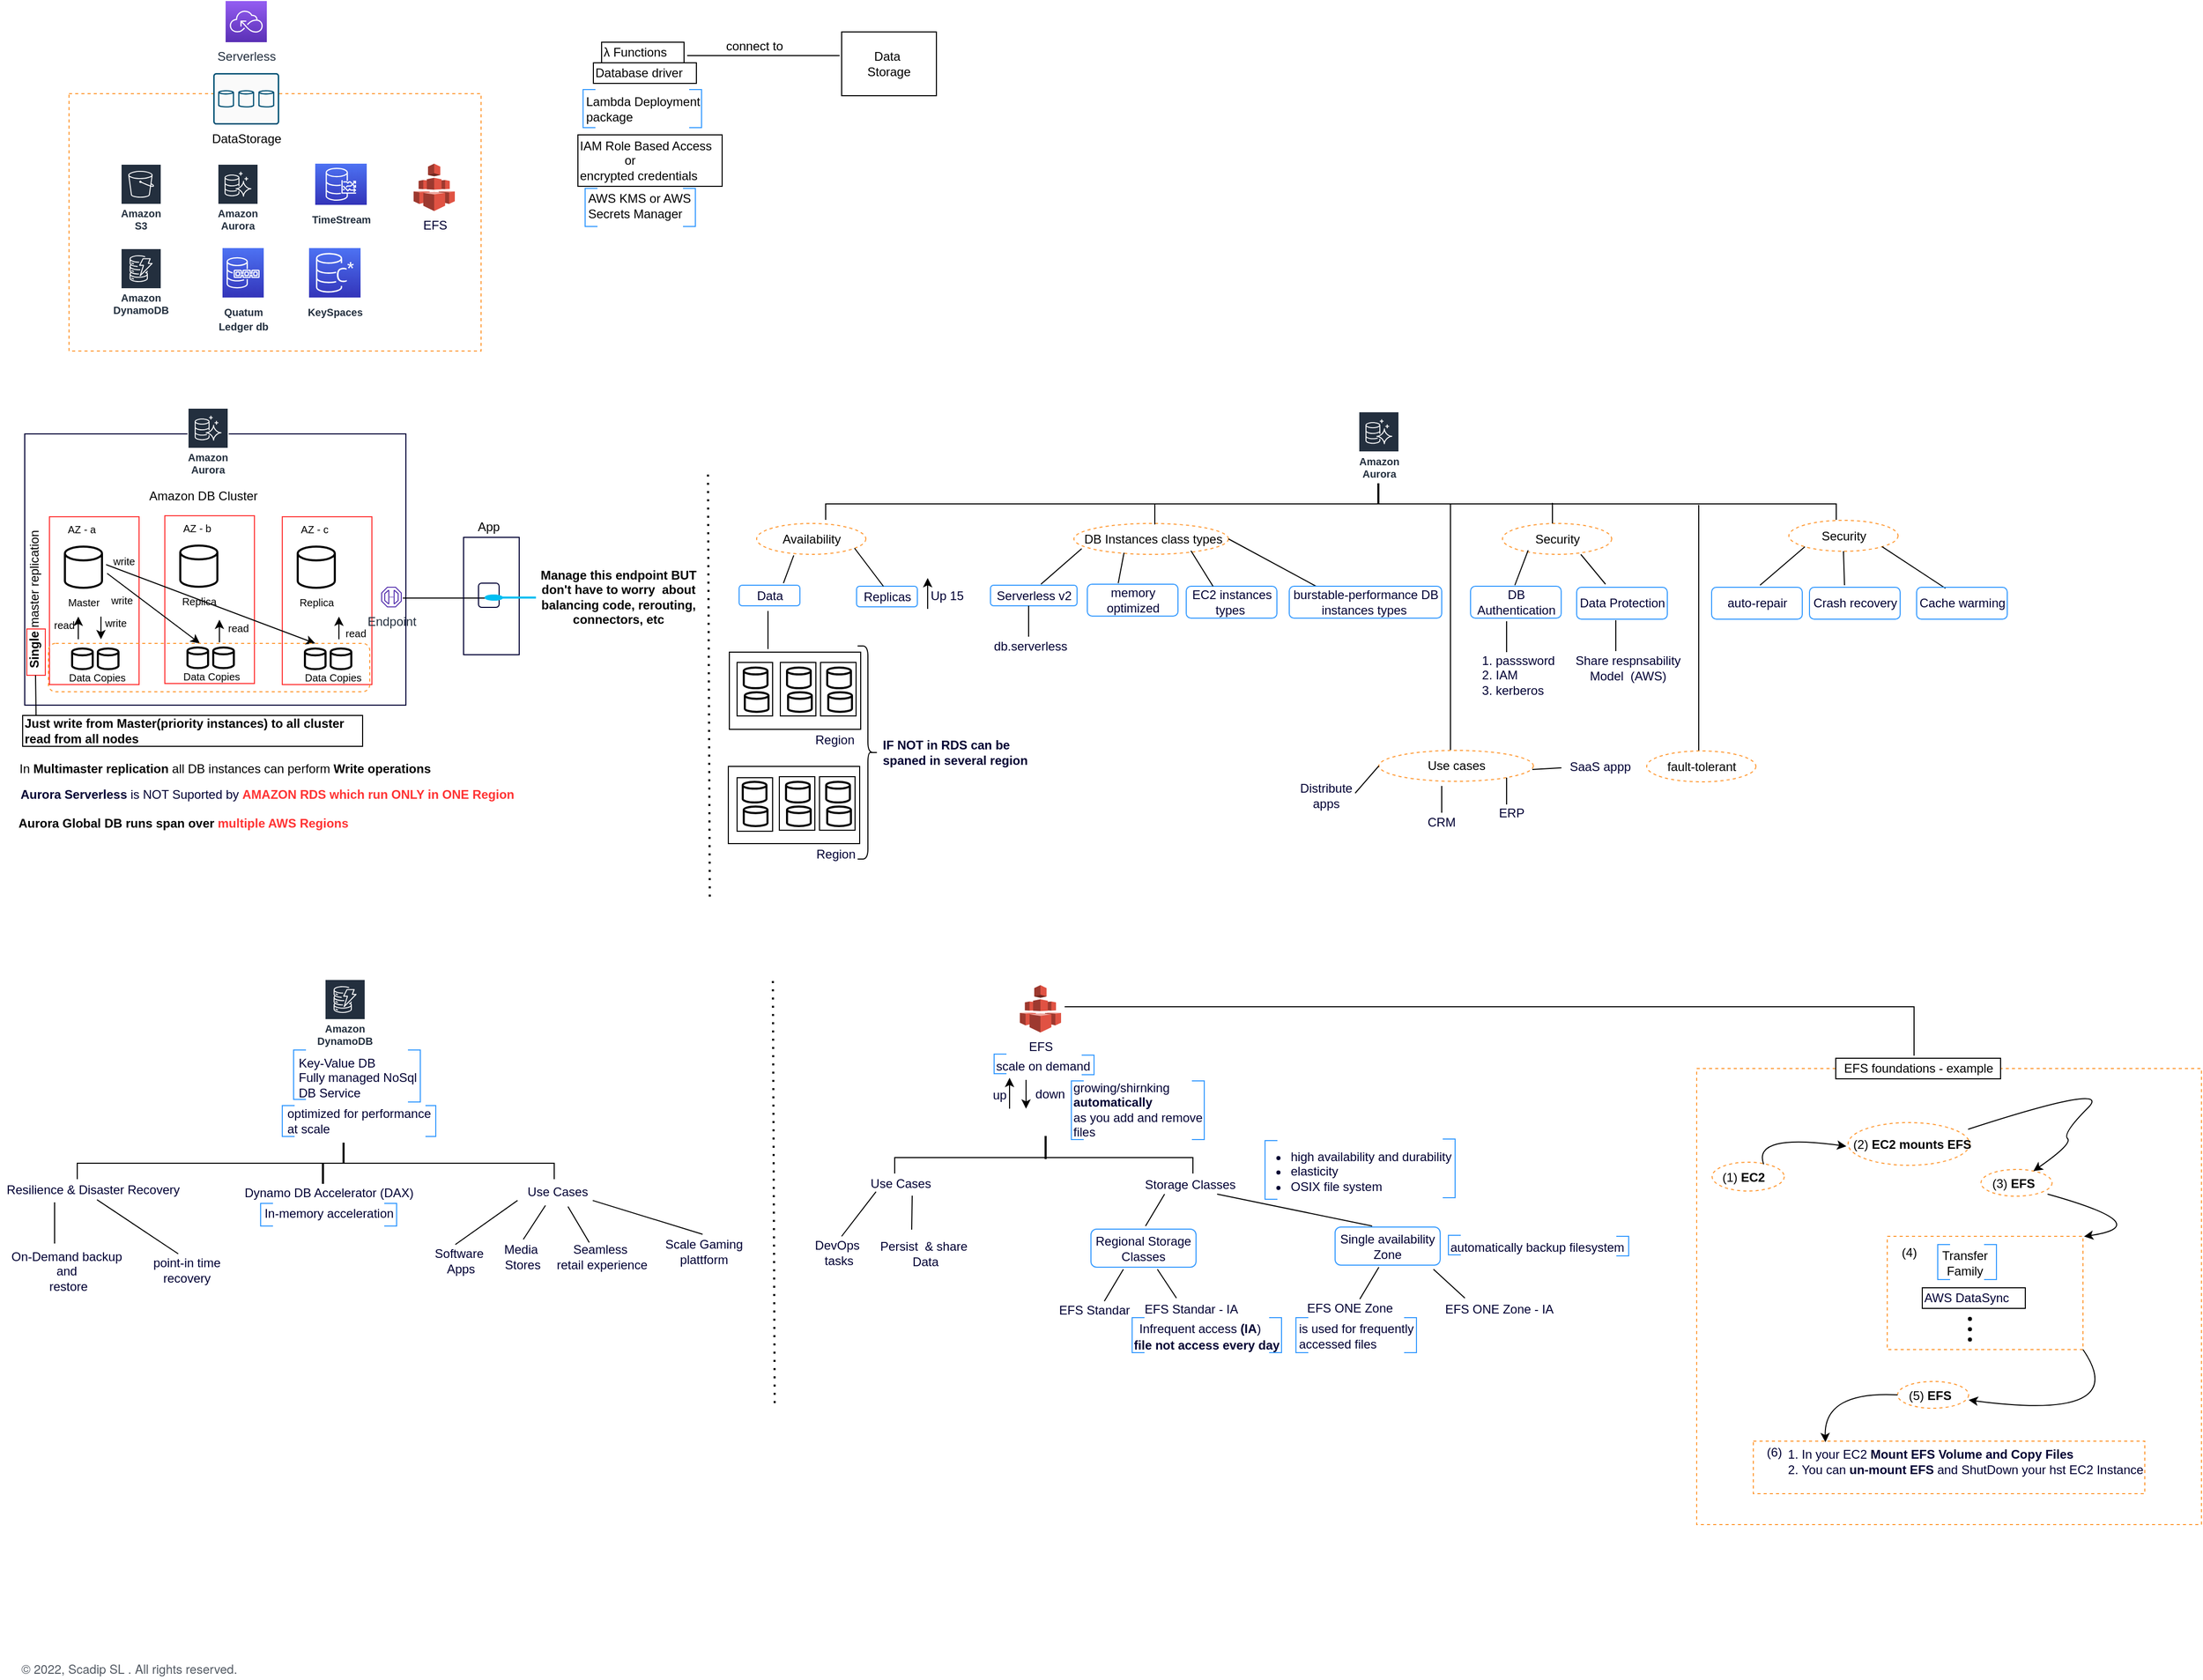 <mxfile version="20.0.1" type="github">
  <diagram id="CyTpps-32Fh2xnvXaoju" name="Page-1">
    <mxGraphModel dx="1242" dy="526" grid="1" gridSize="10" guides="1" tooltips="1" connect="1" arrows="1" fold="1" page="1" pageScale="1" pageWidth="2336" pageHeight="1654" math="0" shadow="0">
      <root>
        <mxCell id="0" />
        <mxCell id="1" parent="0" />
        <mxCell id="A6Y4VwrHQMCKhlMzKKBG-387" value="" style="rounded=0;whiteSpace=wrap;html=1;dashed=1;sketch=0;strokeColor=#FF9933;strokeWidth=1;fillColor=none;" vertex="1" parent="1">
          <mxGeometry x="1655" y="1047" width="490" height="443" as="geometry" />
        </mxCell>
        <mxCell id="A6Y4VwrHQMCKhlMzKKBG-347" value="" style="group;strokeColor=#FF9933;dashed=1;container=0;" vertex="1" connectable="0" parent="1">
          <mxGeometry x="1840" y="1210" width="190" height="110" as="geometry" />
        </mxCell>
        <mxCell id="A6Y4VwrHQMCKhlMzKKBG-87" value="" style="rounded=0;whiteSpace=wrap;html=1;fontSize=10;strokeColor=#000033;fillColor=none;" vertex="1" parent="1">
          <mxGeometry x="32" y="430.5" width="370" height="263.5" as="geometry" />
        </mxCell>
        <mxCell id="A6Y4VwrHQMCKhlMzKKBG-59" value="" style="rounded=0;whiteSpace=wrap;html=1;fontSize=10;strokeColor=#FF3333;fillColor=none;direction=south;" vertex="1" parent="1">
          <mxGeometry x="282" y="511" width="87" height="163" as="geometry" />
        </mxCell>
        <mxCell id="A6Y4VwrHQMCKhlMzKKBG-51" value="" style="rounded=0;whiteSpace=wrap;html=1;fontSize=10;strokeColor=#FF3333;fillColor=none;direction=south;" vertex="1" parent="1">
          <mxGeometry x="168" y="510" width="87" height="163" as="geometry" />
        </mxCell>
        <mxCell id="A6Y4VwrHQMCKhlMzKKBG-36" value="" style="rounded=0;whiteSpace=wrap;html=1;fontSize=10;strokeColor=#FF3333;fillColor=none;direction=south;" vertex="1" parent="1">
          <mxGeometry x="56" y="511" width="87" height="163" as="geometry" />
        </mxCell>
        <mxCell id="A6Y4VwrHQMCKhlMzKKBG-12" value="" style="rounded=0;whiteSpace=wrap;html=1;dashed=1;fillColor=none;strokeColor=#FF9933;" vertex="1" parent="1">
          <mxGeometry x="75" y="100" width="400" height="250" as="geometry" />
        </mxCell>
        <mxCell id="D9bkAr4RUW45dbeRzFOR-1" value="&lt;font style=&quot;font-size: 12px;&quot;&gt;Serverless&lt;/font&gt;" style="sketch=0;points=[[0,0,0],[0.25,0,0],[0.5,0,0],[0.75,0,0],[1,0,0],[0,1,0],[0.25,1,0],[0.5,1,0],[0.75,1,0],[1,1,0],[0,0.25,0],[0,0.5,0],[0,0.75,0],[1,0.25,0],[1,0.5,0],[1,0.75,0]];outlineConnect=0;fontColor=#232F3E;gradientColor=#945DF2;gradientDirection=north;fillColor=#5A30B5;strokeColor=#ffffff;dashed=0;verticalLabelPosition=bottom;verticalAlign=top;align=center;html=1;fontSize=12;fontStyle=0;aspect=fixed;shape=mxgraph.aws4.resourceIcon;resIcon=mxgraph.aws4.serverless;" parent="1" vertex="1">
          <mxGeometry x="227" y="10" width="40" height="40" as="geometry" />
        </mxCell>
        <mxCell id="D9bkAr4RUW45dbeRzFOR-4" value="DataStorage" style="sketch=0;points=[[0.015,0.015,0],[0.985,0.015,0],[0.985,0.985,0],[0.015,0.985,0],[0.25,0,0],[0.5,0,0],[0.75,0,0],[1,0.25,0],[1,0.5,0],[1,0.75,0],[0.75,1,0],[0.5,1,0],[0.25,1,0],[0,0.75,0],[0,0.5,0],[0,0.25,0]];verticalLabelPosition=bottom;html=1;verticalAlign=top;aspect=fixed;align=center;pointerEvents=1;shape=mxgraph.cisco19.rect;prIcon=storage;fillColor=#FAFAFA;strokeColor=#005073;fontSize=12;" parent="1" vertex="1">
          <mxGeometry x="215" y="80" width="64" height="50" as="geometry" />
        </mxCell>
        <mxCell id="A6Y4VwrHQMCKhlMzKKBG-1" value="Amazon S3" style="sketch=0;outlineConnect=0;fontColor=#232F3E;gradientColor=none;strokeColor=#ffffff;fillColor=#232F3E;dashed=0;verticalLabelPosition=middle;verticalAlign=bottom;align=center;html=1;whiteSpace=wrap;fontSize=10;fontStyle=1;spacing=3;shape=mxgraph.aws4.productIcon;prIcon=mxgraph.aws4.s3;" vertex="1" parent="1">
          <mxGeometry x="125" y="168" width="40" height="70" as="geometry" />
        </mxCell>
        <mxCell id="A6Y4VwrHQMCKhlMzKKBG-2" value="Amazon&#xa;Aurora" style="sketch=0;outlineConnect=0;fontColor=#232F3E;gradientColor=none;strokeColor=#ffffff;fillColor=#232F3E;dashed=0;verticalLabelPosition=middle;verticalAlign=bottom;align=center;html=1;whiteSpace=wrap;fontSize=10;fontStyle=1;spacing=3;shape=mxgraph.aws4.productIcon;prIcon=mxgraph.aws4.aurora;" vertex="1" parent="1">
          <mxGeometry x="219" y="168" width="40" height="70" as="geometry" />
        </mxCell>
        <mxCell id="A6Y4VwrHQMCKhlMzKKBG-3" value="Amazon DynamoDB" style="sketch=0;outlineConnect=0;fontColor=#232F3E;gradientColor=none;strokeColor=#ffffff;fillColor=#232F3E;dashed=0;verticalLabelPosition=middle;verticalAlign=bottom;align=center;html=1;whiteSpace=wrap;fontSize=10;fontStyle=1;spacing=3;shape=mxgraph.aws4.productIcon;prIcon=mxgraph.aws4.dynamodb;" vertex="1" parent="1">
          <mxGeometry x="125" y="250" width="40" height="70" as="geometry" />
        </mxCell>
        <mxCell id="A6Y4VwrHQMCKhlMzKKBG-4" value="&lt;font style=&quot;font-size: 10px;&quot;&gt;&lt;b&gt;TimeStream&lt;/b&gt;&lt;/font&gt;" style="sketch=0;points=[[0,0,0],[0.25,0,0],[0.5,0,0],[0.75,0,0],[1,0,0],[0,1,0],[0.25,1,0],[0.5,1,0],[0.75,1,0],[1,1,0],[0,0.25,0],[0,0.5,0],[0,0.75,0],[1,0.25,0],[1,0.5,0],[1,0.75,0]];outlineConnect=0;fontColor=#232F3E;gradientColor=#4D72F3;gradientDirection=north;fillColor=#3334B9;strokeColor=#ffffff;dashed=0;verticalLabelPosition=bottom;verticalAlign=top;align=center;html=1;fontSize=12;fontStyle=0;shape=mxgraph.aws4.resourceIcon;resIcon=mxgraph.aws4.timestream;" vertex="1" parent="1">
          <mxGeometry x="314" y="168" width="50" height="40" as="geometry" />
        </mxCell>
        <mxCell id="A6Y4VwrHQMCKhlMzKKBG-5" value="&lt;font style=&quot;font-size: 10px;&quot;&gt;&lt;b&gt;Quatum &lt;br&gt;Ledger db&lt;/b&gt;&lt;/font&gt;" style="sketch=0;points=[[0,0,0],[0.25,0,0],[0.5,0,0],[0.75,0,0],[1,0,0],[0,1,0],[0.25,1,0],[0.5,1,0],[0.75,1,0],[1,1,0],[0,0.25,0],[0,0.5,0],[0,0.75,0],[1,0.25,0],[1,0.5,0],[1,0.75,0]];outlineConnect=0;fontColor=#232F3E;gradientColor=#4D72F3;gradientDirection=north;fillColor=#3334B9;strokeColor=#ffffff;dashed=0;verticalLabelPosition=bottom;verticalAlign=top;align=center;html=1;fontSize=12;fontStyle=0;shape=mxgraph.aws4.resourceIcon;resIcon=mxgraph.aws4.quantum_ledger_database;" vertex="1" parent="1">
          <mxGeometry x="224" y="250" width="40" height="48" as="geometry" />
        </mxCell>
        <mxCell id="A6Y4VwrHQMCKhlMzKKBG-7" value="&lt;font style=&quot;font-size: 10px;&quot;&gt;&lt;b&gt;KeySpaces&lt;/b&gt;&lt;/font&gt;" style="sketch=0;points=[[0,0,0],[0.25,0,0],[0.5,0,0],[0.75,0,0],[1,0,0],[0,1,0],[0.25,1,0],[0.5,1,0],[0.75,1,0],[1,1,0],[0,0.25,0],[0,0.5,0],[0,0.75,0],[1,0.25,0],[1,0.5,0],[1,0.75,0]];outlineConnect=0;fontColor=#232F3E;gradientColor=#4D72F3;gradientDirection=north;fillColor=#3334B9;strokeColor=#ffffff;dashed=0;verticalLabelPosition=bottom;verticalAlign=top;align=center;html=1;fontSize=12;fontStyle=0;shape=mxgraph.aws4.resourceIcon;resIcon=mxgraph.aws4.keyspaces;" vertex="1" parent="1">
          <mxGeometry x="308" y="250" width="50" height="48" as="geometry" />
        </mxCell>
        <mxCell id="A6Y4VwrHQMCKhlMzKKBG-16" value="&lt;span style=&quot;font-size: 12px;&quot;&gt;λ Functions&lt;br style=&quot;font-size: 12px;&quot;&gt;&lt;/span&gt;" style="text;html=1;align=left;verticalAlign=middle;resizable=0;points=[];autosize=1;strokeColor=default;fillColor=none;fontSize=12;" vertex="1" parent="1">
          <mxGeometry x="592" y="50" width="80" height="20" as="geometry" />
        </mxCell>
        <mxCell id="A6Y4VwrHQMCKhlMzKKBG-17" value="&lt;font style=&quot;font-size: 12px;&quot;&gt;Database driver&lt;/font&gt;" style="text;html=1;align=left;verticalAlign=middle;resizable=0;points=[];autosize=1;strokeColor=default;fillColor=none;fontSize=12;" vertex="1" parent="1">
          <mxGeometry x="584" y="70" width="100" height="20" as="geometry" />
        </mxCell>
        <mxCell id="A6Y4VwrHQMCKhlMzKKBG-18" value="IAM Role Based Access&lt;br&gt;&amp;nbsp; &amp;nbsp; &amp;nbsp; &amp;nbsp; &amp;nbsp; &amp;nbsp; &amp;nbsp;or&lt;br&gt;encrypted credentials" style="text;html=1;align=left;verticalAlign=middle;resizable=0;points=[];autosize=1;strokeColor=default;fillColor=none;fontSize=12;" vertex="1" parent="1">
          <mxGeometry x="569" y="140" width="140" height="50" as="geometry" />
        </mxCell>
        <mxCell id="A6Y4VwrHQMCKhlMzKKBG-19" value="" style="strokeWidth=1;html=1;shape=mxgraph.flowchart.annotation_1;align=left;pointerEvents=1;fontColor=#000033;fillColor=none;strokeColor=#3399FF;" vertex="1" parent="1">
          <mxGeometry x="574" y="96" width="12" height="37" as="geometry" />
        </mxCell>
        <mxCell id="A6Y4VwrHQMCKhlMzKKBG-20" value="" style="strokeWidth=1;html=1;shape=mxgraph.flowchart.annotation_1;align=left;pointerEvents=1;fontColor=#000033;fillColor=none;direction=west;strokeColor=#3399FF;" vertex="1" parent="1">
          <mxGeometry x="677" y="96" width="12" height="37" as="geometry" />
        </mxCell>
        <mxCell id="A6Y4VwrHQMCKhlMzKKBG-21" value="Lambda Deployment&lt;br&gt;package" style="text;html=1;align=left;verticalAlign=middle;resizable=0;points=[];autosize=1;strokeColor=none;fillColor=none;fontSize=12;" vertex="1" parent="1">
          <mxGeometry x="575" y="100" width="130" height="30" as="geometry" />
        </mxCell>
        <mxCell id="A6Y4VwrHQMCKhlMzKKBG-22" value="" style="strokeWidth=1;html=1;shape=mxgraph.flowchart.annotation_1;align=left;pointerEvents=1;fontColor=#000033;fillColor=none;strokeColor=#3399FF;" vertex="1" parent="1">
          <mxGeometry x="576" y="192" width="12" height="37" as="geometry" />
        </mxCell>
        <mxCell id="A6Y4VwrHQMCKhlMzKKBG-23" value="" style="strokeWidth=1;html=1;shape=mxgraph.flowchart.annotation_1;align=left;pointerEvents=1;fontColor=#000033;fillColor=none;direction=west;strokeColor=#3399FF;" vertex="1" parent="1">
          <mxGeometry x="671" y="192" width="12" height="37" as="geometry" />
        </mxCell>
        <mxCell id="A6Y4VwrHQMCKhlMzKKBG-24" value="AWS KMS or AWS&amp;nbsp;&lt;br&gt;Secrets Manager" style="text;html=1;align=left;verticalAlign=middle;resizable=0;points=[];autosize=1;strokeColor=none;fillColor=none;fontSize=12;" vertex="1" parent="1">
          <mxGeometry x="577" y="194" width="120" height="30" as="geometry" />
        </mxCell>
        <mxCell id="A6Y4VwrHQMCKhlMzKKBG-27" value="connect to" style="text;html=1;align=center;verticalAlign=middle;resizable=0;points=[];autosize=1;strokeColor=none;fillColor=none;fontSize=12;" vertex="1" parent="1">
          <mxGeometry x="705" y="44" width="70" height="20" as="geometry" />
        </mxCell>
        <mxCell id="A6Y4VwrHQMCKhlMzKKBG-29" value="Data&amp;nbsp;&lt;br&gt;Storage" style="rounded=0;whiteSpace=wrap;html=1;fontSize=12;strokeColor=default;fillColor=none;" vertex="1" parent="1">
          <mxGeometry x="825" y="40" width="92" height="62" as="geometry" />
        </mxCell>
        <mxCell id="A6Y4VwrHQMCKhlMzKKBG-30" value="" style="endArrow=none;html=1;rounded=0;fontSize=12;" edge="1" parent="1">
          <mxGeometry width="50" height="50" relative="1" as="geometry">
            <mxPoint x="675" y="63" as="sourcePoint" />
            <mxPoint x="823" y="63" as="targetPoint" />
          </mxGeometry>
        </mxCell>
        <mxCell id="A6Y4VwrHQMCKhlMzKKBG-34" value="AZ - a" style="text;html=1;align=center;verticalAlign=middle;resizable=0;points=[];autosize=1;strokeColor=none;fillColor=none;fontSize=10;" vertex="1" parent="1">
          <mxGeometry x="67" y="513" width="40" height="20" as="geometry" />
        </mxCell>
        <mxCell id="A6Y4VwrHQMCKhlMzKKBG-35" value="Master" style="text;html=1;align=center;verticalAlign=middle;resizable=0;points=[];autosize=1;strokeColor=none;fillColor=none;fontSize=10;" vertex="1" parent="1">
          <mxGeometry x="64" y="584" width="50" height="20" as="geometry" />
        </mxCell>
        <mxCell id="A6Y4VwrHQMCKhlMzKKBG-37" value="" style="endArrow=classic;html=1;rounded=0;fontSize=10;" edge="1" parent="1">
          <mxGeometry width="50" height="50" relative="1" as="geometry">
            <mxPoint x="84" y="630" as="sourcePoint" />
            <mxPoint x="84" y="608" as="targetPoint" />
          </mxGeometry>
        </mxCell>
        <mxCell id="A6Y4VwrHQMCKhlMzKKBG-38" value="" style="endArrow=classic;html=1;rounded=0;fontSize=10;strokeWidth=1;" edge="1" parent="1">
          <mxGeometry width="50" height="50" relative="1" as="geometry">
            <mxPoint x="106" y="608" as="sourcePoint" />
            <mxPoint x="106" y="630" as="targetPoint" />
          </mxGeometry>
        </mxCell>
        <mxCell id="A6Y4VwrHQMCKhlMzKKBG-39" value="" style="strokeWidth=2;html=1;shape=mxgraph.flowchart.database;whiteSpace=wrap;fontSize=10;fillColor=none;" vertex="1" parent="1">
          <mxGeometry x="71" y="540" width="36" height="40" as="geometry" />
        </mxCell>
        <mxCell id="A6Y4VwrHQMCKhlMzKKBG-41" value="" style="strokeWidth=2;html=1;shape=mxgraph.flowchart.database;whiteSpace=wrap;fontSize=10;fillColor=none;" vertex="1" parent="1">
          <mxGeometry x="78" y="639" width="20" height="20" as="geometry" />
        </mxCell>
        <mxCell id="A6Y4VwrHQMCKhlMzKKBG-42" value="" style="strokeWidth=2;html=1;shape=mxgraph.flowchart.database;whiteSpace=wrap;fontSize=10;fillColor=none;" vertex="1" parent="1">
          <mxGeometry x="103" y="639" width="20" height="20" as="geometry" />
        </mxCell>
        <mxCell id="A6Y4VwrHQMCKhlMzKKBG-43" value="read" style="text;html=1;align=center;verticalAlign=middle;resizable=0;points=[];autosize=1;strokeColor=none;fillColor=none;fontSize=10;" vertex="1" parent="1">
          <mxGeometry x="50" y="606" width="40" height="20" as="geometry" />
        </mxCell>
        <mxCell id="A6Y4VwrHQMCKhlMzKKBG-44" value="write" style="text;html=1;align=center;verticalAlign=middle;resizable=0;points=[];autosize=1;strokeColor=none;fillColor=none;fontSize=10;" vertex="1" parent="1">
          <mxGeometry x="100" y="604" width="40" height="20" as="geometry" />
        </mxCell>
        <mxCell id="A6Y4VwrHQMCKhlMzKKBG-45" value="AZ - b" style="text;html=1;align=center;verticalAlign=middle;resizable=0;points=[];autosize=1;strokeColor=none;fillColor=none;fontSize=10;" vertex="1" parent="1">
          <mxGeometry x="179" y="512" width="40" height="20" as="geometry" />
        </mxCell>
        <mxCell id="A6Y4VwrHQMCKhlMzKKBG-46" value="" style="strokeWidth=2;html=1;shape=mxgraph.flowchart.database;whiteSpace=wrap;fontSize=10;fillColor=none;" vertex="1" parent="1">
          <mxGeometry x="183" y="539" width="36" height="40" as="geometry" />
        </mxCell>
        <mxCell id="A6Y4VwrHQMCKhlMzKKBG-48" value="Replica" style="text;html=1;align=center;verticalAlign=middle;resizable=0;points=[];autosize=1;strokeColor=none;fillColor=none;fontSize=10;" vertex="1" parent="1">
          <mxGeometry x="176" y="583" width="50" height="20" as="geometry" />
        </mxCell>
        <mxCell id="A6Y4VwrHQMCKhlMzKKBG-49" value="" style="strokeWidth=2;html=1;shape=mxgraph.flowchart.database;whiteSpace=wrap;fontSize=10;fillColor=none;" vertex="1" parent="1">
          <mxGeometry x="190" y="638" width="20" height="20" as="geometry" />
        </mxCell>
        <mxCell id="A6Y4VwrHQMCKhlMzKKBG-50" value="" style="strokeWidth=2;html=1;shape=mxgraph.flowchart.database;whiteSpace=wrap;fontSize=10;fillColor=none;" vertex="1" parent="1">
          <mxGeometry x="215" y="638" width="20" height="20" as="geometry" />
        </mxCell>
        <mxCell id="A6Y4VwrHQMCKhlMzKKBG-54" value="" style="strokeWidth=2;html=1;shape=mxgraph.flowchart.database;whiteSpace=wrap;fontSize=10;fillColor=none;" vertex="1" parent="1">
          <mxGeometry x="329" y="639" width="20" height="20" as="geometry" />
        </mxCell>
        <mxCell id="A6Y4VwrHQMCKhlMzKKBG-55" value="" style="strokeWidth=2;html=1;shape=mxgraph.flowchart.database;whiteSpace=wrap;fontSize=10;fillColor=none;" vertex="1" parent="1">
          <mxGeometry x="304" y="639" width="20" height="20" as="geometry" />
        </mxCell>
        <mxCell id="A6Y4VwrHQMCKhlMzKKBG-56" value="read" style="text;html=1;align=center;verticalAlign=middle;resizable=0;points=[];autosize=1;strokeColor=none;fillColor=none;fontSize=10;" vertex="1" parent="1">
          <mxGeometry x="333" y="614" width="40" height="20" as="geometry" />
        </mxCell>
        <mxCell id="A6Y4VwrHQMCKhlMzKKBG-57" value="" style="strokeWidth=2;html=1;shape=mxgraph.flowchart.database;whiteSpace=wrap;fontSize=10;fillColor=none;" vertex="1" parent="1">
          <mxGeometry x="297" y="540" width="36" height="40" as="geometry" />
        </mxCell>
        <mxCell id="A6Y4VwrHQMCKhlMzKKBG-58" value="AZ - c" style="text;html=1;align=center;verticalAlign=middle;resizable=0;points=[];autosize=1;strokeColor=none;fillColor=none;fontSize=10;" vertex="1" parent="1">
          <mxGeometry x="293" y="513" width="40" height="20" as="geometry" />
        </mxCell>
        <mxCell id="A6Y4VwrHQMCKhlMzKKBG-60" value="Replica" style="text;html=1;align=center;verticalAlign=middle;resizable=0;points=[];autosize=1;strokeColor=none;fillColor=none;fontSize=10;" vertex="1" parent="1">
          <mxGeometry x="290" y="584" width="50" height="20" as="geometry" />
        </mxCell>
        <mxCell id="A6Y4VwrHQMCKhlMzKKBG-62" value="read" style="text;html=1;align=center;verticalAlign=middle;resizable=0;points=[];autosize=1;strokeColor=none;fillColor=none;fontSize=10;" vertex="1" parent="1">
          <mxGeometry x="219" y="609" width="40" height="20" as="geometry" />
        </mxCell>
        <mxCell id="A6Y4VwrHQMCKhlMzKKBG-73" value="" style="endArrow=classic;html=1;rounded=0;fontSize=10;" edge="1" parent="1">
          <mxGeometry width="50" height="50" relative="1" as="geometry">
            <mxPoint x="221" y="633" as="sourcePoint" />
            <mxPoint x="221" y="611" as="targetPoint" />
          </mxGeometry>
        </mxCell>
        <mxCell id="A6Y4VwrHQMCKhlMzKKBG-74" value="" style="endArrow=classic;html=1;rounded=0;fontSize=10;" edge="1" parent="1">
          <mxGeometry width="50" height="50" relative="1" as="geometry">
            <mxPoint x="337" y="630" as="sourcePoint" />
            <mxPoint x="337" y="608" as="targetPoint" />
          </mxGeometry>
        </mxCell>
        <mxCell id="A6Y4VwrHQMCKhlMzKKBG-77" value="" style="endArrow=classic;html=1;rounded=0;fontSize=10;strokeWidth=1;exitX=1;exitY=0.5;exitDx=0;exitDy=0;exitPerimeter=0;" edge="1" parent="1">
          <mxGeometry width="50" height="50" relative="1" as="geometry">
            <mxPoint x="112" y="566" as="sourcePoint" />
            <mxPoint x="202" y="634" as="targetPoint" />
          </mxGeometry>
        </mxCell>
        <mxCell id="A6Y4VwrHQMCKhlMzKKBG-78" value="" style="endArrow=classic;html=1;rounded=0;fontSize=10;strokeWidth=1;" edge="1" parent="1">
          <mxGeometry width="50" height="50" relative="1" as="geometry">
            <mxPoint x="111" y="557.5" as="sourcePoint" />
            <mxPoint x="314" y="634" as="targetPoint" />
          </mxGeometry>
        </mxCell>
        <mxCell id="A6Y4VwrHQMCKhlMzKKBG-81" value="&lt;font style=&quot;font-size: 12px;&quot;&gt;Amazon DB Cluster&lt;/font&gt;" style="text;html=1;align=center;verticalAlign=middle;resizable=0;points=[];autosize=1;strokeColor=none;fillColor=none;fontSize=10;" vertex="1" parent="1">
          <mxGeometry x="145" y="481" width="120" height="20" as="geometry" />
        </mxCell>
        <mxCell id="A6Y4VwrHQMCKhlMzKKBG-83" value="" style="rounded=1;whiteSpace=wrap;html=1;fontSize=12;strokeColor=#FF9933;fillColor=none;dashed=1;" vertex="1" parent="1">
          <mxGeometry x="55" y="634" width="312" height="47" as="geometry" />
        </mxCell>
        <mxCell id="A6Y4VwrHQMCKhlMzKKBG-84" value="Data Copies" style="text;html=1;align=center;verticalAlign=middle;resizable=0;points=[];autosize=1;strokeColor=none;fillColor=none;fontSize=10;" vertex="1" parent="1">
          <mxGeometry x="67" y="657" width="70" height="20" as="geometry" />
        </mxCell>
        <mxCell id="A6Y4VwrHQMCKhlMzKKBG-85" value="Data Copies" style="text;html=1;align=center;verticalAlign=middle;resizable=0;points=[];autosize=1;strokeColor=none;fillColor=none;fontSize=10;" vertex="1" parent="1">
          <mxGeometry x="178" y="656" width="70" height="20" as="geometry" />
        </mxCell>
        <mxCell id="A6Y4VwrHQMCKhlMzKKBG-86" value="Data Copies" style="text;html=1;align=center;verticalAlign=middle;resizable=0;points=[];autosize=1;strokeColor=none;fillColor=none;fontSize=10;" vertex="1" parent="1">
          <mxGeometry x="296" y="657" width="70" height="20" as="geometry" />
        </mxCell>
        <mxCell id="A6Y4VwrHQMCKhlMzKKBG-31" value="Amazon&#xa;Aurora" style="sketch=0;outlineConnect=0;fontColor=#232F3E;gradientColor=none;strokeColor=#ffffff;fillColor=#232F3E;dashed=0;verticalLabelPosition=middle;verticalAlign=bottom;align=center;html=1;whiteSpace=wrap;fontSize=10;fontStyle=1;spacing=3;shape=mxgraph.aws4.productIcon;prIcon=mxgraph.aws4.aurora;" vertex="1" parent="1">
          <mxGeometry x="190" y="405" width="40" height="70" as="geometry" />
        </mxCell>
        <mxCell id="A6Y4VwrHQMCKhlMzKKBG-88" value="&lt;font style=&quot;font-size: 12px;&quot;&gt;&lt;b&gt;Single&lt;/b&gt; master replication&lt;/font&gt;" style="text;html=1;align=center;verticalAlign=middle;resizable=0;points=[];autosize=1;strokeColor=none;fillColor=none;fontSize=10;rotation=270;" vertex="1" parent="1">
          <mxGeometry x="-34" y="581.5" width="150" height="20" as="geometry" />
        </mxCell>
        <mxCell id="A6Y4VwrHQMCKhlMzKKBG-89" value="write" style="text;html=1;align=center;verticalAlign=middle;resizable=0;points=[];autosize=1;strokeColor=none;fillColor=none;fontSize=10;" vertex="1" parent="1">
          <mxGeometry x="108" y="544" width="40" height="20" as="geometry" />
        </mxCell>
        <mxCell id="A6Y4VwrHQMCKhlMzKKBG-90" value="write" style="text;html=1;align=center;verticalAlign=middle;resizable=0;points=[];autosize=1;strokeColor=none;fillColor=none;fontSize=10;" vertex="1" parent="1">
          <mxGeometry x="106" y="582" width="40" height="20" as="geometry" />
        </mxCell>
        <mxCell id="A6Y4VwrHQMCKhlMzKKBG-92" value="&lt;font style=&quot;font-size: 12px;&quot;&gt;Endpoint&lt;/font&gt;" style="sketch=0;outlineConnect=0;fontColor=#232F3E;gradientColor=none;fillColor=#4D27AA;strokeColor=none;dashed=0;verticalLabelPosition=bottom;verticalAlign=top;align=center;html=1;fontSize=12;fontStyle=0;aspect=fixed;pointerEvents=1;shape=mxgraph.aws4.endpoint;" vertex="1" parent="1">
          <mxGeometry x="378" y="579" width="20" height="20" as="geometry" />
        </mxCell>
        <mxCell id="A6Y4VwrHQMCKhlMzKKBG-93" value="" style="endArrow=none;html=1;rounded=0;fontSize=12;strokeWidth=1;" edge="1" parent="1">
          <mxGeometry width="50" height="50" relative="1" as="geometry">
            <mxPoint x="399" y="590" as="sourcePoint" />
            <mxPoint x="479" y="590" as="targetPoint" />
          </mxGeometry>
        </mxCell>
        <mxCell id="A6Y4VwrHQMCKhlMzKKBG-94" value="" style="rounded=0;whiteSpace=wrap;html=1;fontSize=12;strokeColor=#000033;fillColor=none;" vertex="1" parent="1">
          <mxGeometry x="458" y="531" width="54" height="114" as="geometry" />
        </mxCell>
        <mxCell id="A6Y4VwrHQMCKhlMzKKBG-95" value="App" style="text;html=1;align=center;verticalAlign=middle;resizable=0;points=[];autosize=1;strokeColor=none;fillColor=none;fontSize=12;" vertex="1" parent="1">
          <mxGeometry x="461.5" y="511" width="40" height="20" as="geometry" />
        </mxCell>
        <mxCell id="A6Y4VwrHQMCKhlMzKKBG-96" value="" style="rounded=1;whiteSpace=wrap;html=1;fontSize=12;strokeColor=#000033;fillColor=none;" vertex="1" parent="1">
          <mxGeometry x="472.5" y="575.5" width="20" height="23.5" as="geometry" />
        </mxCell>
        <mxCell id="A6Y4VwrHQMCKhlMzKKBG-97" value="" style="verticalLabelPosition=bottom;html=1;verticalAlign=top;align=center;strokeColor=none;fillColor=#00BEF2;shape=mxgraph.azure.service_endpoint;fontSize=12;strokeWidth=0;" vertex="1" parent="1">
          <mxGeometry x="478" y="586" width="50" height="6.5" as="geometry" />
        </mxCell>
        <mxCell id="A6Y4VwrHQMCKhlMzKKBG-98" value="&lt;b&gt;Manage this endpoint BUT&lt;br&gt;don&#39;t have to worry&amp;nbsp; about &lt;br&gt;balancing code, rerouting,&lt;br&gt;&amp;nbsp;connectors, etc&amp;nbsp;&lt;/b&gt;" style="text;html=1;align=center;verticalAlign=middle;resizable=0;points=[];autosize=1;strokeColor=none;fillColor=none;fontSize=12;" vertex="1" parent="1">
          <mxGeometry x="523" y="559" width="170" height="60" as="geometry" />
        </mxCell>
        <mxCell id="A6Y4VwrHQMCKhlMzKKBG-99" value="Just write from Master(priority instances) to all cluster&lt;br&gt;&lt;div style=&quot;&quot;&gt;&lt;span style=&quot;background-color: initial;&quot;&gt;read from all nodes&lt;/span&gt;&lt;/div&gt;" style="text;html=1;align=left;verticalAlign=middle;resizable=0;points=[];autosize=1;strokeColor=default;fillColor=none;fontSize=12;fontStyle=1" vertex="1" parent="1">
          <mxGeometry x="30" y="704" width="330" height="30" as="geometry" />
        </mxCell>
        <mxCell id="A6Y4VwrHQMCKhlMzKKBG-100" value="In &lt;b&gt;Multimaster replication&lt;/b&gt; all DB instances can perform &lt;b&gt;Write operations&lt;/b&gt;" style="text;html=1;align=left;verticalAlign=middle;resizable=0;points=[];autosize=1;strokeColor=none;fillColor=none;fontSize=12;" vertex="1" parent="1">
          <mxGeometry x="25" y="746" width="410" height="20" as="geometry" />
        </mxCell>
        <mxCell id="A6Y4VwrHQMCKhlMzKKBG-101" value="" style="rounded=0;whiteSpace=wrap;html=1;fontSize=12;strokeColor=#FF3333;strokeWidth=1;fillColor=none;" vertex="1" parent="1">
          <mxGeometry x="34" y="620" width="18" height="45" as="geometry" />
        </mxCell>
        <mxCell id="A6Y4VwrHQMCKhlMzKKBG-102" value="" style="endArrow=none;html=1;rounded=0;fontSize=12;strokeWidth=1;" edge="1" parent="1">
          <mxGeometry width="50" height="50" relative="1" as="geometry">
            <mxPoint x="43" y="704" as="sourcePoint" />
            <mxPoint x="42.5" y="665" as="targetPoint" />
          </mxGeometry>
        </mxCell>
        <mxCell id="A6Y4VwrHQMCKhlMzKKBG-103" value="&lt;b&gt;Aurora Global DB runs span over &lt;font color=&quot;#ff3333&quot;&gt;multiple&lt;/font&gt; &lt;font color=&quot;#ff3333&quot;&gt;AWS Regions&lt;/font&gt;&lt;/b&gt;" style="text;html=1;align=left;verticalAlign=middle;resizable=0;points=[];autosize=1;strokeColor=none;fillColor=none;fontSize=12;" vertex="1" parent="1">
          <mxGeometry x="24" y="799" width="340" height="20" as="geometry" />
        </mxCell>
        <mxCell id="A6Y4VwrHQMCKhlMzKKBG-104" value="&lt;font color=&quot;#000033&quot;&gt;&lt;b&gt;Aurora Serverless&lt;/b&gt; is NOT Suported by &lt;/font&gt;&lt;b style=&quot;&quot;&gt;AMAZON RDS which run ONLY in ONE Region&lt;/b&gt;" style="text;html=1;align=left;verticalAlign=middle;resizable=0;points=[];autosize=1;strokeColor=none;fillColor=none;fontSize=12;fontColor=#FF3333;" vertex="1" parent="1">
          <mxGeometry x="25.5" y="771" width="490" height="20" as="geometry" />
        </mxCell>
        <mxCell id="A6Y4VwrHQMCKhlMzKKBG-105" value="Amazon&#xa;Aurora" style="sketch=0;outlineConnect=0;fontColor=#232F3E;gradientColor=none;strokeColor=#ffffff;fillColor=#232F3E;dashed=0;verticalLabelPosition=middle;verticalAlign=bottom;align=center;html=1;whiteSpace=wrap;fontSize=10;fontStyle=1;spacing=3;shape=mxgraph.aws4.productIcon;prIcon=mxgraph.aws4.aurora;" vertex="1" parent="1">
          <mxGeometry x="1326.5" y="408.5" width="40" height="70" as="geometry" />
        </mxCell>
        <mxCell id="A6Y4VwrHQMCKhlMzKKBG-106" value="" style="shape=partialRectangle;whiteSpace=wrap;html=1;bottom=1;right=1;left=1;top=0;fillColor=none;routingCenterX=-0.5;rotation=-180;direction=east;" vertex="1" parent="1">
          <mxGeometry x="809.5" y="498.5" width="981" height="15" as="geometry" />
        </mxCell>
        <mxCell id="A6Y4VwrHQMCKhlMzKKBG-107" value="" style="line;strokeWidth=2;direction=south;html=1;" vertex="1" parent="1">
          <mxGeometry x="1345.5" y="478.5" width="1" height="20" as="geometry" />
        </mxCell>
        <mxCell id="A6Y4VwrHQMCKhlMzKKBG-108" value="Availability" style="ellipse;whiteSpace=wrap;html=1;dashed=1;strokeColor=#FF9933;fillColor=none;" vertex="1" parent="1">
          <mxGeometry x="742.5" y="517.5" width="106" height="30" as="geometry" />
        </mxCell>
        <mxCell id="A6Y4VwrHQMCKhlMzKKBG-109" value="&lt;font color=&quot;#000033&quot;&gt;Data&lt;/font&gt;" style="rounded=1;whiteSpace=wrap;html=1;fontSize=12;fontColor=#FF3333;strokeColor=#3399FF;strokeWidth=1;fillColor=none;" vertex="1" parent="1">
          <mxGeometry x="725.5" y="577.5" width="59" height="20" as="geometry" />
        </mxCell>
        <mxCell id="A6Y4VwrHQMCKhlMzKKBG-112" value="&lt;font color=&quot;#000033&quot;&gt;Replicas&lt;/font&gt;" style="rounded=1;whiteSpace=wrap;html=1;fontSize=12;fontColor=#FF3333;strokeColor=#3399FF;strokeWidth=1;fillColor=none;" vertex="1" parent="1">
          <mxGeometry x="839.5" y="578.5" width="59" height="20" as="geometry" />
        </mxCell>
        <mxCell id="A6Y4VwrHQMCKhlMzKKBG-114" value="" style="rounded=0;whiteSpace=wrap;html=1;fontSize=12;fontColor=#000033;strokeColor=default;strokeWidth=1;fillColor=none;" vertex="1" parent="1">
          <mxGeometry x="716" y="642.5" width="127.5" height="75" as="geometry" />
        </mxCell>
        <mxCell id="A6Y4VwrHQMCKhlMzKKBG-127" value="" style="rounded=0;whiteSpace=wrap;html=1;fontSize=12;fontColor=#000033;strokeColor=default;strokeWidth=1;fillColor=none;" vertex="1" parent="1">
          <mxGeometry x="723.5" y="652.5" width="34.5" height="52" as="geometry" />
        </mxCell>
        <mxCell id="A6Y4VwrHQMCKhlMzKKBG-128" value="" style="strokeWidth=2;html=1;shape=mxgraph.flowchart.database;whiteSpace=wrap;fontSize=12;fontColor=#000033;fillColor=none;" vertex="1" parent="1">
          <mxGeometry x="730" y="657.5" width="23" height="20" as="geometry" />
        </mxCell>
        <mxCell id="A6Y4VwrHQMCKhlMzKKBG-129" value="" style="strokeWidth=2;html=1;shape=mxgraph.flowchart.database;whiteSpace=wrap;fontSize=12;fontColor=#000033;fillColor=none;" vertex="1" parent="1">
          <mxGeometry x="731" y="681.5" width="23" height="19" as="geometry" />
        </mxCell>
        <mxCell id="A6Y4VwrHQMCKhlMzKKBG-130" value="" style="rounded=0;whiteSpace=wrap;html=1;fontSize=12;fontColor=#000033;strokeColor=default;strokeWidth=1;fillColor=none;" vertex="1" parent="1">
          <mxGeometry x="765.5" y="652.5" width="34.5" height="52" as="geometry" />
        </mxCell>
        <mxCell id="A6Y4VwrHQMCKhlMzKKBG-131" value="" style="strokeWidth=2;html=1;shape=mxgraph.flowchart.database;whiteSpace=wrap;fontSize=12;fontColor=#000033;fillColor=none;" vertex="1" parent="1">
          <mxGeometry x="772" y="657.5" width="23" height="20" as="geometry" />
        </mxCell>
        <mxCell id="A6Y4VwrHQMCKhlMzKKBG-132" value="" style="strokeWidth=2;html=1;shape=mxgraph.flowchart.database;whiteSpace=wrap;fontSize=12;fontColor=#000033;fillColor=none;" vertex="1" parent="1">
          <mxGeometry x="773" y="681.5" width="23" height="19" as="geometry" />
        </mxCell>
        <mxCell id="A6Y4VwrHQMCKhlMzKKBG-133" value="" style="rounded=0;whiteSpace=wrap;html=1;fontSize=12;fontColor=#000033;strokeColor=default;strokeWidth=1;fillColor=none;" vertex="1" parent="1">
          <mxGeometry x="804.5" y="652.5" width="34.5" height="52" as="geometry" />
        </mxCell>
        <mxCell id="A6Y4VwrHQMCKhlMzKKBG-134" value="" style="strokeWidth=2;html=1;shape=mxgraph.flowchart.database;whiteSpace=wrap;fontSize=12;fontColor=#000033;fillColor=none;" vertex="1" parent="1">
          <mxGeometry x="811" y="657.5" width="23" height="20" as="geometry" />
        </mxCell>
        <mxCell id="A6Y4VwrHQMCKhlMzKKBG-135" value="" style="strokeWidth=2;html=1;shape=mxgraph.flowchart.database;whiteSpace=wrap;fontSize=12;fontColor=#000033;fillColor=none;" vertex="1" parent="1">
          <mxGeometry x="812" y="681.5" width="23" height="19" as="geometry" />
        </mxCell>
        <mxCell id="A6Y4VwrHQMCKhlMzKKBG-138" value="" style="rounded=0;whiteSpace=wrap;html=1;fontSize=12;fontColor=#000033;strokeColor=default;strokeWidth=1;fillColor=none;" vertex="1" parent="1">
          <mxGeometry x="715" y="753.5" width="127.5" height="75" as="geometry" />
        </mxCell>
        <mxCell id="A6Y4VwrHQMCKhlMzKKBG-139" value="" style="rounded=0;whiteSpace=wrap;html=1;fontSize=12;fontColor=#000033;strokeColor=default;strokeWidth=1;fillColor=none;" vertex="1" parent="1">
          <mxGeometry x="723.5" y="764.5" width="34.5" height="52" as="geometry" />
        </mxCell>
        <mxCell id="A6Y4VwrHQMCKhlMzKKBG-140" value="" style="strokeWidth=2;html=1;shape=mxgraph.flowchart.database;whiteSpace=wrap;fontSize=12;fontColor=#000033;fillColor=none;" vertex="1" parent="1">
          <mxGeometry x="729" y="768.5" width="23" height="20" as="geometry" />
        </mxCell>
        <mxCell id="A6Y4VwrHQMCKhlMzKKBG-141" value="" style="strokeWidth=2;html=1;shape=mxgraph.flowchart.database;whiteSpace=wrap;fontSize=12;fontColor=#000033;fillColor=none;" vertex="1" parent="1">
          <mxGeometry x="730" y="792.5" width="23" height="19" as="geometry" />
        </mxCell>
        <mxCell id="A6Y4VwrHQMCKhlMzKKBG-142" value="" style="rounded=0;whiteSpace=wrap;html=1;fontSize=12;fontColor=#000033;strokeColor=default;strokeWidth=1;fillColor=none;" vertex="1" parent="1">
          <mxGeometry x="764.5" y="763.5" width="34.5" height="52" as="geometry" />
        </mxCell>
        <mxCell id="A6Y4VwrHQMCKhlMzKKBG-143" value="" style="strokeWidth=2;html=1;shape=mxgraph.flowchart.database;whiteSpace=wrap;fontSize=12;fontColor=#000033;fillColor=none;" vertex="1" parent="1">
          <mxGeometry x="771" y="768.5" width="23" height="20" as="geometry" />
        </mxCell>
        <mxCell id="A6Y4VwrHQMCKhlMzKKBG-144" value="" style="strokeWidth=2;html=1;shape=mxgraph.flowchart.database;whiteSpace=wrap;fontSize=12;fontColor=#000033;fillColor=none;" vertex="1" parent="1">
          <mxGeometry x="772" y="792.5" width="23" height="19" as="geometry" />
        </mxCell>
        <mxCell id="A6Y4VwrHQMCKhlMzKKBG-145" value="" style="rounded=0;whiteSpace=wrap;html=1;fontSize=12;fontColor=#000033;strokeColor=default;strokeWidth=1;fillColor=none;" vertex="1" parent="1">
          <mxGeometry x="803.5" y="763.5" width="34.5" height="52" as="geometry" />
        </mxCell>
        <mxCell id="A6Y4VwrHQMCKhlMzKKBG-146" value="" style="strokeWidth=2;html=1;shape=mxgraph.flowchart.database;whiteSpace=wrap;fontSize=12;fontColor=#000033;fillColor=none;" vertex="1" parent="1">
          <mxGeometry x="810" y="768.5" width="23" height="20" as="geometry" />
        </mxCell>
        <mxCell id="A6Y4VwrHQMCKhlMzKKBG-147" value="" style="strokeWidth=2;html=1;shape=mxgraph.flowchart.database;whiteSpace=wrap;fontSize=12;fontColor=#000033;fillColor=none;" vertex="1" parent="1">
          <mxGeometry x="811" y="792.5" width="23" height="19" as="geometry" />
        </mxCell>
        <mxCell id="A6Y4VwrHQMCKhlMzKKBG-148" value="Region" style="text;html=1;align=center;verticalAlign=middle;resizable=0;points=[];autosize=1;strokeColor=none;fillColor=none;fontSize=12;fontColor=#000033;" vertex="1" parent="1">
          <mxGeometry x="792.75" y="718" width="50" height="20" as="geometry" />
        </mxCell>
        <mxCell id="A6Y4VwrHQMCKhlMzKKBG-149" value="Region" style="text;html=1;align=center;verticalAlign=middle;resizable=0;points=[];autosize=1;strokeColor=none;fillColor=none;fontSize=12;fontColor=#000033;" vertex="1" parent="1">
          <mxGeometry x="793.5" y="828.5" width="50" height="20" as="geometry" />
        </mxCell>
        <mxCell id="A6Y4VwrHQMCKhlMzKKBG-150" value="" style="shape=curlyBracket;whiteSpace=wrap;html=1;rounded=1;flipH=1;fontSize=12;fontColor=#000033;strokeColor=default;strokeWidth=1;fillColor=none;" vertex="1" parent="1">
          <mxGeometry x="840.5" y="636.5" width="20" height="207" as="geometry" />
        </mxCell>
        <mxCell id="A6Y4VwrHQMCKhlMzKKBG-151" value="IF NOT in RDS can be &lt;br&gt;spaned in several region" style="text;html=1;align=left;verticalAlign=middle;resizable=0;points=[];autosize=1;strokeColor=none;fillColor=none;fontSize=12;fontColor=#000033;fontStyle=1" vertex="1" parent="1">
          <mxGeometry x="862.5" y="724.5" width="160" height="30" as="geometry" />
        </mxCell>
        <mxCell id="A6Y4VwrHQMCKhlMzKKBG-153" value="" style="endArrow=none;html=1;rounded=0;fontSize=12;fontColor=#000033;strokeWidth=1;" edge="1" parent="1">
          <mxGeometry width="50" height="50" relative="1" as="geometry">
            <mxPoint x="753.5" y="639.5" as="sourcePoint" />
            <mxPoint x="753.5" y="602.5" as="targetPoint" />
          </mxGeometry>
        </mxCell>
        <mxCell id="A6Y4VwrHQMCKhlMzKKBG-155" value="" style="endArrow=none;html=1;rounded=0;fontSize=12;fontColor=#000033;strokeWidth=1;" edge="1" parent="1">
          <mxGeometry width="50" height="50" relative="1" as="geometry">
            <mxPoint x="768.5" y="575.5" as="sourcePoint" />
            <mxPoint x="778.5" y="548.5" as="targetPoint" />
          </mxGeometry>
        </mxCell>
        <mxCell id="A6Y4VwrHQMCKhlMzKKBG-156" value="" style="endArrow=none;html=1;rounded=0;fontSize=12;fontColor=#000033;strokeWidth=1;" edge="1" parent="1">
          <mxGeometry width="50" height="50" relative="1" as="geometry">
            <mxPoint x="865.5" y="578.5" as="sourcePoint" />
            <mxPoint x="837.5" y="541.5" as="targetPoint" />
          </mxGeometry>
        </mxCell>
        <mxCell id="A6Y4VwrHQMCKhlMzKKBG-158" value="" style="endArrow=classic;html=1;rounded=0;fontSize=12;fontColor=#000033;strokeWidth=1;" edge="1" parent="1">
          <mxGeometry width="50" height="50" relative="1" as="geometry">
            <mxPoint x="908.5" y="600.5" as="sourcePoint" />
            <mxPoint x="908.5" y="570.5" as="targetPoint" />
          </mxGeometry>
        </mxCell>
        <mxCell id="A6Y4VwrHQMCKhlMzKKBG-159" value="Up 15" style="text;html=1;align=center;verticalAlign=middle;resizable=0;points=[];autosize=1;strokeColor=none;fillColor=none;fontSize=12;fontColor=#000033;" vertex="1" parent="1">
          <mxGeometry x="901.5" y="577.5" width="50" height="20" as="geometry" />
        </mxCell>
        <mxCell id="A6Y4VwrHQMCKhlMzKKBG-160" value="&amp;nbsp;DB Instances class types" style="ellipse;whiteSpace=wrap;html=1;dashed=1;strokeColor=#FF9933;fillColor=none;align=center;" vertex="1" parent="1">
          <mxGeometry x="1050.5" y="517.5" width="150" height="30" as="geometry" />
        </mxCell>
        <mxCell id="A6Y4VwrHQMCKhlMzKKBG-162" value="&lt;font color=&quot;#000033&quot;&gt;Serverless v2&lt;/font&gt;" style="rounded=1;whiteSpace=wrap;html=1;fontSize=12;fontColor=#FF3333;strokeColor=#3399FF;strokeWidth=1;fillColor=none;" vertex="1" parent="1">
          <mxGeometry x="969.5" y="577.5" width="84" height="20" as="geometry" />
        </mxCell>
        <mxCell id="A6Y4VwrHQMCKhlMzKKBG-164" value="" style="endArrow=none;html=1;rounded=0;fontSize=12;fontColor=#000033;strokeWidth=1;entryX=0.05;entryY=0.815;entryDx=0;entryDy=0;entryPerimeter=0;" edge="1" parent="1" target="A6Y4VwrHQMCKhlMzKKBG-160">
          <mxGeometry width="50" height="50" relative="1" as="geometry">
            <mxPoint x="1018.5" y="576.5" as="sourcePoint" />
            <mxPoint x="1028.5" y="549.5" as="targetPoint" />
          </mxGeometry>
        </mxCell>
        <mxCell id="A6Y4VwrHQMCKhlMzKKBG-165" value="" style="endArrow=none;html=1;rounded=0;fontSize=12;fontColor=#000033;strokeWidth=1;" edge="1" parent="1">
          <mxGeometry width="50" height="50" relative="1" as="geometry">
            <mxPoint x="1006.5" y="627.5" as="sourcePoint" />
            <mxPoint x="1006.5" y="597.5" as="targetPoint" />
          </mxGeometry>
        </mxCell>
        <mxCell id="A6Y4VwrHQMCKhlMzKKBG-166" value="db.serverless" style="text;html=1;align=center;verticalAlign=middle;resizable=0;points=[];autosize=1;strokeColor=none;fillColor=none;fontSize=12;fontColor=#000033;" vertex="1" parent="1">
          <mxGeometry x="962.5" y="626.5" width="90" height="20" as="geometry" />
        </mxCell>
        <mxCell id="A6Y4VwrHQMCKhlMzKKBG-167" value="&lt;font color=&quot;#000033&quot;&gt;memory optimized&lt;/font&gt;" style="rounded=1;whiteSpace=wrap;html=1;fontSize=12;fontColor=#FF3333;strokeColor=#3399FF;strokeWidth=1;fillColor=none;" vertex="1" parent="1">
          <mxGeometry x="1063.5" y="576.5" width="88" height="31" as="geometry" />
        </mxCell>
        <mxCell id="A6Y4VwrHQMCKhlMzKKBG-168" value="" style="endArrow=none;html=1;rounded=0;fontSize=12;fontColor=#000033;strokeWidth=1;entryX=0.324;entryY=0.949;entryDx=0;entryDy=0;entryPerimeter=0;" edge="1" parent="1" target="A6Y4VwrHQMCKhlMzKKBG-160">
          <mxGeometry width="50" height="50" relative="1" as="geometry">
            <mxPoint x="1093.5" y="575.5" as="sourcePoint" />
            <mxPoint x="1093.5" y="555.5" as="targetPoint" />
          </mxGeometry>
        </mxCell>
        <mxCell id="A6Y4VwrHQMCKhlMzKKBG-169" value="&lt;font color=&quot;#000033&quot;&gt;EC2 instances types&amp;nbsp;&lt;/font&gt;" style="rounded=1;whiteSpace=wrap;html=1;fontSize=12;fontColor=#FF3333;strokeColor=#3399FF;strokeWidth=1;fillColor=none;" vertex="1" parent="1">
          <mxGeometry x="1159.5" y="578.5" width="88" height="31" as="geometry" />
        </mxCell>
        <mxCell id="A6Y4VwrHQMCKhlMzKKBG-170" value="" style="endArrow=none;html=1;rounded=0;fontSize=12;fontColor=#000033;strokeWidth=1;entryX=0.757;entryY=0.882;entryDx=0;entryDy=0;entryPerimeter=0;" edge="1" parent="1" target="A6Y4VwrHQMCKhlMzKKBG-160">
          <mxGeometry width="50" height="50" relative="1" as="geometry">
            <mxPoint x="1185.5" y="578.5" as="sourcePoint" />
            <mxPoint x="1166.5" y="557.5" as="targetPoint" />
          </mxGeometry>
        </mxCell>
        <mxCell id="A6Y4VwrHQMCKhlMzKKBG-171" value="" style="endArrow=none;html=1;rounded=0;fontSize=12;fontColor=#000033;strokeWidth=1;entryX=1;entryY=0.5;entryDx=0;entryDy=0;" edge="1" parent="1" target="A6Y4VwrHQMCKhlMzKKBG-160">
          <mxGeometry width="50" height="50" relative="1" as="geometry">
            <mxPoint x="1285.5" y="578.5" as="sourcePoint" />
            <mxPoint x="1237.533" y="546.107" as="targetPoint" />
          </mxGeometry>
        </mxCell>
        <mxCell id="A6Y4VwrHQMCKhlMzKKBG-172" value="&lt;font color=&quot;#000033&quot;&gt;burstable-performance DB instances types&amp;nbsp;&lt;/font&gt;" style="rounded=1;whiteSpace=wrap;html=1;fontSize=12;fontColor=#FF3333;strokeColor=#3399FF;strokeWidth=1;fillColor=none;" vertex="1" parent="1">
          <mxGeometry x="1259.5" y="578.5" width="148" height="31" as="geometry" />
        </mxCell>
        <mxCell id="A6Y4VwrHQMCKhlMzKKBG-173" value="Security" style="ellipse;whiteSpace=wrap;html=1;dashed=1;strokeColor=#FF9933;fillColor=none;" vertex="1" parent="1">
          <mxGeometry x="1466.5" y="517.5" width="106" height="30" as="geometry" />
        </mxCell>
        <mxCell id="A6Y4VwrHQMCKhlMzKKBG-174" value="&lt;font color=&quot;#000033&quot;&gt;DB Authentication&lt;/font&gt;" style="rounded=1;whiteSpace=wrap;html=1;fontSize=12;fontColor=#FF3333;strokeColor=#3399FF;strokeWidth=1;fillColor=none;" vertex="1" parent="1">
          <mxGeometry x="1435.5" y="578.5" width="88" height="31" as="geometry" />
        </mxCell>
        <mxCell id="A6Y4VwrHQMCKhlMzKKBG-175" value="&lt;font color=&quot;#000033&quot;&gt;Data Protection&lt;/font&gt;" style="rounded=1;whiteSpace=wrap;html=1;fontSize=12;fontColor=#FF3333;strokeColor=#3399FF;strokeWidth=1;fillColor=none;" vertex="1" parent="1">
          <mxGeometry x="1538.5" y="579.5" width="88" height="31" as="geometry" />
        </mxCell>
        <mxCell id="A6Y4VwrHQMCKhlMzKKBG-176" value="" style="endArrow=none;html=1;rounded=0;fontSize=12;fontColor=#000033;strokeWidth=1;entryX=0.235;entryY=0.87;entryDx=0;entryDy=0;entryPerimeter=0;" edge="1" parent="1" target="A6Y4VwrHQMCKhlMzKKBG-173">
          <mxGeometry width="50" height="50" relative="1" as="geometry">
            <mxPoint x="1478.5" y="577.5" as="sourcePoint" />
            <mxPoint x="1488.5" y="550.5" as="targetPoint" />
          </mxGeometry>
        </mxCell>
        <mxCell id="A6Y4VwrHQMCKhlMzKKBG-177" value="" style="endArrow=none;html=1;rounded=0;fontSize=12;fontColor=#000033;strokeWidth=1;" edge="1" parent="1">
          <mxGeometry width="50" height="50" relative="1" as="geometry">
            <mxPoint x="1566.5" y="576.5" as="sourcePoint" />
            <mxPoint x="1542.5" y="547.5" as="targetPoint" />
          </mxGeometry>
        </mxCell>
        <mxCell id="A6Y4VwrHQMCKhlMzKKBG-178" value="" style="endArrow=none;html=1;rounded=0;fontSize=12;fontColor=#000033;strokeWidth=1;" edge="1" parent="1">
          <mxGeometry width="50" height="50" relative="1" as="geometry">
            <mxPoint x="1470.5" y="642.5" as="sourcePoint" />
            <mxPoint x="1470.5" y="612.5" as="targetPoint" />
          </mxGeometry>
        </mxCell>
        <mxCell id="A6Y4VwrHQMCKhlMzKKBG-179" value="&lt;ol&gt;&lt;li&gt;passsword&lt;/li&gt;&lt;li&gt;IAM&lt;/li&gt;&lt;li&gt;kerberos&lt;/li&gt;&lt;/ol&gt;" style="text;html=1;align=left;verticalAlign=middle;resizable=0;points=[];autosize=1;strokeColor=none;fillColor=none;fontSize=12;fontColor=#000033;" vertex="1" parent="1">
          <mxGeometry x="1417.5" y="629.5" width="110" height="70" as="geometry" />
        </mxCell>
        <mxCell id="A6Y4VwrHQMCKhlMzKKBG-180" value="" style="endArrow=none;html=1;rounded=0;fontSize=12;fontColor=#000033;strokeWidth=1;" edge="1" parent="1">
          <mxGeometry width="50" height="50" relative="1" as="geometry">
            <mxPoint x="1576.5" y="641.5" as="sourcePoint" />
            <mxPoint x="1576.5" y="611.5" as="targetPoint" />
          </mxGeometry>
        </mxCell>
        <mxCell id="A6Y4VwrHQMCKhlMzKKBG-181" value="Share respnsability &lt;br&gt;Model&amp;nbsp; (AWS)" style="text;html=1;align=center;verticalAlign=middle;resizable=0;points=[];autosize=1;strokeColor=none;fillColor=none;fontSize=12;fontColor=#000033;" vertex="1" parent="1">
          <mxGeometry x="1527.5" y="642.5" width="120" height="30" as="geometry" />
        </mxCell>
        <mxCell id="A6Y4VwrHQMCKhlMzKKBG-187" value="Security" style="ellipse;whiteSpace=wrap;html=1;dashed=1;strokeColor=#FF9933;fillColor=none;" vertex="1" parent="1">
          <mxGeometry x="1744.5" y="514.5" width="106" height="30" as="geometry" />
        </mxCell>
        <mxCell id="A6Y4VwrHQMCKhlMzKKBG-188" value="&lt;font color=&quot;#000033&quot;&gt;auto-repair&lt;/font&gt;" style="rounded=1;whiteSpace=wrap;html=1;fontSize=12;fontColor=#FF3333;strokeColor=#3399FF;strokeWidth=1;fillColor=none;" vertex="1" parent="1">
          <mxGeometry x="1669.5" y="579.5" width="88" height="31" as="geometry" />
        </mxCell>
        <mxCell id="A6Y4VwrHQMCKhlMzKKBG-189" value="&lt;font color=&quot;#000033&quot;&gt;Crash recovery&lt;/font&gt;" style="rounded=1;whiteSpace=wrap;html=1;fontSize=12;fontColor=#FF3333;strokeColor=#3399FF;strokeWidth=1;fillColor=none;" vertex="1" parent="1">
          <mxGeometry x="1764.5" y="579.5" width="88" height="31" as="geometry" />
        </mxCell>
        <mxCell id="A6Y4VwrHQMCKhlMzKKBG-190" value="" style="endArrow=none;html=1;rounded=0;fontSize=12;fontColor=#000033;strokeWidth=1;entryX=0;entryY=1;entryDx=0;entryDy=0;" edge="1" parent="1" target="A6Y4VwrHQMCKhlMzKKBG-187">
          <mxGeometry width="50" height="50" relative="1" as="geometry">
            <mxPoint x="1716.5" y="577.5" as="sourcePoint" />
            <mxPoint x="1719.5" y="567.5" as="targetPoint" />
          </mxGeometry>
        </mxCell>
        <mxCell id="A6Y4VwrHQMCKhlMzKKBG-191" value="" style="endArrow=none;html=1;rounded=0;fontSize=12;fontColor=#000033;strokeWidth=1;entryX=0.5;entryY=1;entryDx=0;entryDy=0;" edge="1" parent="1" target="A6Y4VwrHQMCKhlMzKKBG-187">
          <mxGeometry width="50" height="50" relative="1" as="geometry">
            <mxPoint x="1798.5" y="577.5" as="sourcePoint" />
            <mxPoint x="1780.5" y="566.5" as="targetPoint" />
          </mxGeometry>
        </mxCell>
        <mxCell id="A6Y4VwrHQMCKhlMzKKBG-192" value="" style="endArrow=none;html=1;rounded=0;fontSize=12;fontColor=#000033;strokeWidth=1;entryX=1;entryY=1;entryDx=0;entryDy=0;" edge="1" parent="1" target="A6Y4VwrHQMCKhlMzKKBG-187">
          <mxGeometry width="50" height="50" relative="1" as="geometry">
            <mxPoint x="1896.5" y="580.5" as="sourcePoint" />
            <mxPoint x="1890.5" y="568.5" as="targetPoint" />
          </mxGeometry>
        </mxCell>
        <mxCell id="A6Y4VwrHQMCKhlMzKKBG-193" value="&lt;font color=&quot;#000033&quot;&gt;Cache warming&lt;/font&gt;" style="rounded=1;whiteSpace=wrap;html=1;fontSize=12;fontColor=#FF3333;strokeColor=#3399FF;strokeWidth=1;fillColor=none;" vertex="1" parent="1">
          <mxGeometry x="1868.5" y="579.5" width="88" height="31" as="geometry" />
        </mxCell>
        <mxCell id="A6Y4VwrHQMCKhlMzKKBG-197" value="" style="line;strokeWidth=1;direction=south;html=1;" vertex="1" parent="1">
          <mxGeometry x="1514.5" y="497.5" width="1" height="20" as="geometry" />
        </mxCell>
        <mxCell id="A6Y4VwrHQMCKhlMzKKBG-198" value="" style="line;strokeWidth=1;direction=south;html=1;" vertex="1" parent="1">
          <mxGeometry x="1128.5" y="498.5" width="1" height="20" as="geometry" />
        </mxCell>
        <mxCell id="A6Y4VwrHQMCKhlMzKKBG-200" value="Use cases" style="ellipse;whiteSpace=wrap;html=1;dashed=1;strokeColor=#FF9933;fillColor=none;align=center;" vertex="1" parent="1">
          <mxGeometry x="1346.5" y="738" width="150" height="30" as="geometry" />
        </mxCell>
        <mxCell id="A6Y4VwrHQMCKhlMzKKBG-202" value="Distribute &lt;br&gt;apps" style="text;html=1;align=center;verticalAlign=middle;resizable=0;points=[];autosize=1;strokeColor=none;fillColor=none;fontSize=12;fontColor=#000033;" vertex="1" parent="1">
          <mxGeometry x="1259.5" y="766.5" width="70" height="30" as="geometry" />
        </mxCell>
        <mxCell id="A6Y4VwrHQMCKhlMzKKBG-203" value="CRM" style="text;html=1;align=center;verticalAlign=middle;resizable=0;points=[];autosize=1;strokeColor=none;fillColor=none;fontSize=12;fontColor=#000033;" vertex="1" parent="1">
          <mxGeometry x="1386.5" y="797.5" width="40" height="20" as="geometry" />
        </mxCell>
        <mxCell id="A6Y4VwrHQMCKhlMzKKBG-204" value="ERP" style="text;html=1;align=center;verticalAlign=middle;resizable=0;points=[];autosize=1;strokeColor=none;fillColor=none;fontSize=12;fontColor=#000033;" vertex="1" parent="1">
          <mxGeometry x="1454.5" y="788.5" width="40" height="20" as="geometry" />
        </mxCell>
        <mxCell id="A6Y4VwrHQMCKhlMzKKBG-205" value="SaaS appp" style="text;html=1;align=center;verticalAlign=middle;resizable=0;points=[];autosize=1;strokeColor=none;fillColor=none;fontSize=12;fontColor=#000033;" vertex="1" parent="1">
          <mxGeometry x="1525.5" y="743.5" width="70" height="20" as="geometry" />
        </mxCell>
        <mxCell id="A6Y4VwrHQMCKhlMzKKBG-206" value="" style="endArrow=none;html=1;rounded=0;fontSize=12;fontColor=#000033;strokeWidth=1;entryX=0;entryY=0.5;entryDx=0;entryDy=0;" edge="1" parent="1" target="A6Y4VwrHQMCKhlMzKKBG-200">
          <mxGeometry width="50" height="50" relative="1" as="geometry">
            <mxPoint x="1323.5" y="779.5" as="sourcePoint" />
            <mxPoint x="1323.5" y="749.5" as="targetPoint" />
          </mxGeometry>
        </mxCell>
        <mxCell id="A6Y4VwrHQMCKhlMzKKBG-207" value="" style="endArrow=none;html=1;rounded=0;fontSize=12;fontColor=#000033;strokeWidth=1;" edge="1" parent="1">
          <mxGeometry width="50" height="50" relative="1" as="geometry">
            <mxPoint x="1407.5" y="798.5" as="sourcePoint" />
            <mxPoint x="1407.5" y="772.5" as="targetPoint" />
          </mxGeometry>
        </mxCell>
        <mxCell id="A6Y4VwrHQMCKhlMzKKBG-208" value="" style="endArrow=none;html=1;rounded=0;fontSize=12;fontColor=#000033;strokeWidth=1;" edge="1" parent="1">
          <mxGeometry width="50" height="50" relative="1" as="geometry">
            <mxPoint x="1470.5" y="790.5" as="sourcePoint" />
            <mxPoint x="1470.5" y="764.5" as="targetPoint" />
          </mxGeometry>
        </mxCell>
        <mxCell id="A6Y4VwrHQMCKhlMzKKBG-209" value="" style="endArrow=none;html=1;rounded=0;fontSize=12;fontColor=#000033;strokeWidth=1;entryX=-0.025;entryY=0.568;entryDx=0;entryDy=0;entryPerimeter=0;" edge="1" parent="1" target="A6Y4VwrHQMCKhlMzKKBG-205">
          <mxGeometry width="50" height="50" relative="1" as="geometry">
            <mxPoint x="1495.5" y="756.5" as="sourcePoint" />
            <mxPoint x="1518.5" y="730" as="targetPoint" />
          </mxGeometry>
        </mxCell>
        <mxCell id="A6Y4VwrHQMCKhlMzKKBG-211" value="" style="line;strokeWidth=1;direction=south;html=1;" vertex="1" parent="1">
          <mxGeometry x="1415.5" y="498.5" width="1" height="239" as="geometry" />
        </mxCell>
        <mxCell id="A6Y4VwrHQMCKhlMzKKBG-212" value="" style="line;strokeWidth=1;direction=south;html=1;" vertex="1" parent="1">
          <mxGeometry x="1656.5" y="499.5" width="1" height="239" as="geometry" />
        </mxCell>
        <mxCell id="A6Y4VwrHQMCKhlMzKKBG-213" value="fault-tolerant" style="ellipse;whiteSpace=wrap;html=1;dashed=1;strokeColor=#FF9933;fillColor=none;" vertex="1" parent="1">
          <mxGeometry x="1606.5" y="738.5" width="106" height="30" as="geometry" />
        </mxCell>
        <mxCell id="A6Y4VwrHQMCKhlMzKKBG-214" value="" style="endArrow=none;dashed=1;html=1;dashPattern=1 3;strokeWidth=2;rounded=0;fontColor=#FF3333;" edge="1" parent="1">
          <mxGeometry width="50" height="50" relative="1" as="geometry">
            <mxPoint x="697" y="880" as="sourcePoint" />
            <mxPoint x="695.234" y="465" as="targetPoint" />
          </mxGeometry>
        </mxCell>
        <mxCell id="A6Y4VwrHQMCKhlMzKKBG-216" value="Amazon DynamoDB" style="sketch=0;outlineConnect=0;fontColor=#232F3E;gradientColor=none;strokeColor=#ffffff;fillColor=#232F3E;dashed=0;verticalLabelPosition=middle;verticalAlign=bottom;align=center;html=1;whiteSpace=wrap;fontSize=10;fontStyle=1;spacing=3;shape=mxgraph.aws4.productIcon;prIcon=mxgraph.aws4.dynamodb;" vertex="1" parent="1">
          <mxGeometry x="323" y="960" width="40" height="70" as="geometry" />
        </mxCell>
        <mxCell id="A6Y4VwrHQMCKhlMzKKBG-217" value="" style="strokeWidth=1;html=1;shape=mxgraph.flowchart.annotation_1;align=left;pointerEvents=1;fontColor=#000033;fillColor=none;strokeColor=#3399FF;" vertex="1" parent="1">
          <mxGeometry x="293" y="1029" width="12" height="48" as="geometry" />
        </mxCell>
        <mxCell id="A6Y4VwrHQMCKhlMzKKBG-218" value="" style="strokeWidth=1;html=1;shape=mxgraph.flowchart.annotation_1;align=left;pointerEvents=1;fontColor=#000033;fillColor=none;direction=west;strokeColor=#3399FF;" vertex="1" parent="1">
          <mxGeometry x="404" y="1029" width="12" height="50.5" as="geometry" />
        </mxCell>
        <mxCell id="A6Y4VwrHQMCKhlMzKKBG-219" value="Key-Value DB&lt;br&gt;Fully managed NoSql&lt;br&gt;DB Service" style="text;html=1;align=left;verticalAlign=middle;resizable=0;points=[];autosize=1;strokeColor=none;fillColor=none;fontSize=12;fontColor=#000033;" vertex="1" parent="1">
          <mxGeometry x="296" y="1031" width="130" height="50" as="geometry" />
        </mxCell>
        <mxCell id="A6Y4VwrHQMCKhlMzKKBG-220" value="optimized for performance &lt;br&gt;at scale" style="text;html=1;align=left;verticalAlign=middle;resizable=0;points=[];autosize=1;strokeColor=none;fillColor=none;fontSize=12;fontColor=#000033;" vertex="1" parent="1">
          <mxGeometry x="285" y="1083" width="150" height="30" as="geometry" />
        </mxCell>
        <mxCell id="A6Y4VwrHQMCKhlMzKKBG-221" value="" style="strokeWidth=1;html=1;shape=mxgraph.flowchart.annotation_1;align=left;pointerEvents=1;fontColor=#000033;fillColor=none;strokeColor=#3399FF;" vertex="1" parent="1">
          <mxGeometry x="282" y="1083" width="12" height="30" as="geometry" />
        </mxCell>
        <mxCell id="A6Y4VwrHQMCKhlMzKKBG-222" value="" style="strokeWidth=1;html=1;shape=mxgraph.flowchart.annotation_1;align=left;pointerEvents=1;fontColor=#000033;fillColor=none;direction=west;strokeColor=#3399FF;" vertex="1" parent="1">
          <mxGeometry x="421" y="1083" width="10" height="30" as="geometry" />
        </mxCell>
        <mxCell id="A6Y4VwrHQMCKhlMzKKBG-224" value="EFS" style="outlineConnect=0;dashed=0;verticalLabelPosition=bottom;verticalAlign=top;align=center;html=1;shape=mxgraph.aws3.efs;fillColor=#E05243;gradientColor=none;fontSize=12;fontColor=#000033;strokeColor=#3399FF;strokeWidth=1;" vertex="1" parent="1">
          <mxGeometry x="409.5" y="168" width="40" height="46" as="geometry" />
        </mxCell>
        <mxCell id="A6Y4VwrHQMCKhlMzKKBG-225" value="" style="shape=partialRectangle;whiteSpace=wrap;html=1;bottom=1;right=1;left=1;top=0;fillColor=none;routingCenterX=-0.5;rotation=-180;direction=east;" vertex="1" parent="1">
          <mxGeometry x="83" y="1139" width="463" height="15" as="geometry" />
        </mxCell>
        <mxCell id="A6Y4VwrHQMCKhlMzKKBG-226" value="" style="line;strokeWidth=2;direction=south;html=1;" vertex="1" parent="1">
          <mxGeometry x="341" y="1119" width="1" height="20" as="geometry" />
        </mxCell>
        <mxCell id="A6Y4VwrHQMCKhlMzKKBG-227" value="Resilience &amp;amp; Disaster Recovery" style="text;html=1;align=center;verticalAlign=middle;resizable=0;points=[];autosize=1;strokeColor=none;fillColor=none;fontSize=12;fontColor=#000033;" vertex="1" parent="1">
          <mxGeometry x="8" y="1155" width="180" height="20" as="geometry" />
        </mxCell>
        <mxCell id="A6Y4VwrHQMCKhlMzKKBG-229" value="" style="endArrow=none;html=1;rounded=0;fontSize=12;fontColor=#000033;strokeWidth=1;" edge="1" parent="1">
          <mxGeometry width="50" height="50" relative="1" as="geometry">
            <mxPoint x="61" y="1217" as="sourcePoint" />
            <mxPoint x="61" y="1177" as="targetPoint" />
          </mxGeometry>
        </mxCell>
        <mxCell id="A6Y4VwrHQMCKhlMzKKBG-230" value="On-Demand backup&amp;nbsp;&lt;br&gt;and&amp;nbsp;&lt;br&gt;restore" style="text;html=1;align=center;verticalAlign=middle;resizable=0;points=[];autosize=1;strokeColor=none;fillColor=none;fontSize=12;fontColor=#000033;" vertex="1" parent="1">
          <mxGeometry x="9" y="1219" width="130" height="50" as="geometry" />
        </mxCell>
        <mxCell id="A6Y4VwrHQMCKhlMzKKBG-231" value="" style="endArrow=none;html=1;rounded=0;fontSize=12;fontColor=#000033;strokeWidth=1;entryX=0.523;entryY=0.973;entryDx=0;entryDy=0;entryPerimeter=0;" edge="1" parent="1" target="A6Y4VwrHQMCKhlMzKKBG-227">
          <mxGeometry width="50" height="50" relative="1" as="geometry">
            <mxPoint x="181" y="1227" as="sourcePoint" />
            <mxPoint x="181" y="1187" as="targetPoint" />
          </mxGeometry>
        </mxCell>
        <mxCell id="A6Y4VwrHQMCKhlMzKKBG-232" value="point-in time &lt;br&gt;recovery" style="text;html=1;align=center;verticalAlign=middle;resizable=0;points=[];autosize=1;strokeColor=none;fillColor=none;fontSize=12;fontColor=#000033;" vertex="1" parent="1">
          <mxGeometry x="149" y="1228" width="80" height="30" as="geometry" />
        </mxCell>
        <mxCell id="A6Y4VwrHQMCKhlMzKKBG-233" value="" style="line;strokeWidth=2;direction=south;html=1;" vertex="1" parent="1">
          <mxGeometry x="321" y="1139" width="1" height="20" as="geometry" />
        </mxCell>
        <mxCell id="A6Y4VwrHQMCKhlMzKKBG-234" value="Dynamo DB Accelerator (DAX)" style="text;html=1;align=center;verticalAlign=middle;resizable=0;points=[];autosize=1;strokeColor=none;fillColor=none;fontSize=12;fontColor=#000033;" vertex="1" parent="1">
          <mxGeometry x="237" y="1158" width="180" height="20" as="geometry" />
        </mxCell>
        <mxCell id="A6Y4VwrHQMCKhlMzKKBG-235" value="" style="strokeWidth=1;html=1;shape=mxgraph.flowchart.annotation_1;align=left;pointerEvents=1;fontColor=#000033;fillColor=none;strokeColor=#3399FF;" vertex="1" parent="1">
          <mxGeometry x="261" y="1178" width="12" height="22" as="geometry" />
        </mxCell>
        <mxCell id="A6Y4VwrHQMCKhlMzKKBG-236" value="" style="strokeWidth=1;html=1;shape=mxgraph.flowchart.annotation_1;align=left;pointerEvents=1;fontColor=#000033;fillColor=none;direction=west;strokeColor=#3399FF;" vertex="1" parent="1">
          <mxGeometry x="381" y="1178" width="12" height="22" as="geometry" />
        </mxCell>
        <mxCell id="A6Y4VwrHQMCKhlMzKKBG-237" value="In-memory acceleration" style="text;html=1;align=center;verticalAlign=middle;resizable=0;points=[];autosize=1;strokeColor=none;fillColor=none;fontSize=12;fontColor=#000033;" vertex="1" parent="1">
          <mxGeometry x="257" y="1178" width="140" height="20" as="geometry" />
        </mxCell>
        <mxCell id="A6Y4VwrHQMCKhlMzKKBG-238" value="Use Cases" style="text;html=1;align=center;verticalAlign=middle;resizable=0;points=[];autosize=1;strokeColor=none;fillColor=none;fontSize=12;fontColor=#000033;" vertex="1" parent="1">
          <mxGeometry x="514" y="1157" width="70" height="20" as="geometry" />
        </mxCell>
        <mxCell id="A6Y4VwrHQMCKhlMzKKBG-239" value="Software&amp;nbsp;&lt;br&gt;Apps" style="text;html=1;align=center;verticalAlign=middle;resizable=0;points=[];autosize=1;strokeColor=none;fillColor=none;fontSize=12;fontColor=#000033;" vertex="1" parent="1">
          <mxGeometry x="420" y="1219" width="70" height="30" as="geometry" />
        </mxCell>
        <mxCell id="A6Y4VwrHQMCKhlMzKKBG-240" value="Media&amp;nbsp;&lt;br&gt;Stores" style="text;html=1;align=center;verticalAlign=middle;resizable=0;points=[];autosize=1;strokeColor=none;fillColor=none;fontSize=12;fontColor=#000033;" vertex="1" parent="1">
          <mxGeometry x="490" y="1215" width="50" height="30" as="geometry" />
        </mxCell>
        <mxCell id="A6Y4VwrHQMCKhlMzKKBG-241" value="Seamless&amp;nbsp;&lt;br&gt;retail experience" style="text;html=1;align=center;verticalAlign=middle;resizable=0;points=[];autosize=1;strokeColor=none;fillColor=none;fontSize=12;fontColor=#000033;" vertex="1" parent="1">
          <mxGeometry x="542" y="1215" width="100" height="30" as="geometry" />
        </mxCell>
        <mxCell id="A6Y4VwrHQMCKhlMzKKBG-242" value="Scale Gaming &lt;br&gt;plattform" style="text;html=1;align=center;verticalAlign=middle;resizable=0;points=[];autosize=1;strokeColor=none;fillColor=none;fontSize=12;fontColor=#000033;" vertex="1" parent="1">
          <mxGeometry x="646" y="1210" width="90" height="30" as="geometry" />
        </mxCell>
        <mxCell id="A6Y4VwrHQMCKhlMzKKBG-243" value="" style="endArrow=none;html=1;rounded=0;fontSize=12;fontColor=#000033;strokeWidth=1;entryX=-0.052;entryY=0.909;entryDx=0;entryDy=0;entryPerimeter=0;" edge="1" parent="1" target="A6Y4VwrHQMCKhlMzKKBG-238">
          <mxGeometry width="50" height="50" relative="1" as="geometry">
            <mxPoint x="450" y="1218" as="sourcePoint" />
            <mxPoint x="450" y="1178" as="targetPoint" />
          </mxGeometry>
        </mxCell>
        <mxCell id="A6Y4VwrHQMCKhlMzKKBG-244" value="" style="endArrow=none;html=1;rounded=0;fontSize=12;fontColor=#000033;strokeWidth=1;" edge="1" parent="1">
          <mxGeometry width="50" height="50" relative="1" as="geometry">
            <mxPoint x="516" y="1213" as="sourcePoint" />
            <mxPoint x="537.488" y="1180" as="targetPoint" />
          </mxGeometry>
        </mxCell>
        <mxCell id="A6Y4VwrHQMCKhlMzKKBG-245" value="" style="endArrow=none;html=1;rounded=0;fontSize=12;fontColor=#000033;strokeWidth=1;entryX=0.648;entryY=1.209;entryDx=0;entryDy=0;entryPerimeter=0;" edge="1" parent="1" target="A6Y4VwrHQMCKhlMzKKBG-238">
          <mxGeometry width="50" height="50" relative="1" as="geometry">
            <mxPoint x="580" y="1216" as="sourcePoint" />
            <mxPoint x="580" y="1176" as="targetPoint" />
          </mxGeometry>
        </mxCell>
        <mxCell id="A6Y4VwrHQMCKhlMzKKBG-246" value="" style="endArrow=none;html=1;rounded=0;fontSize=12;fontColor=#000033;strokeWidth=1;entryX=0.991;entryY=0.909;entryDx=0;entryDy=0;entryPerimeter=0;" edge="1" parent="1" target="A6Y4VwrHQMCKhlMzKKBG-238">
          <mxGeometry width="50" height="50" relative="1" as="geometry">
            <mxPoint x="690" y="1208" as="sourcePoint" />
            <mxPoint x="690" y="1168" as="targetPoint" />
          </mxGeometry>
        </mxCell>
        <mxCell id="A6Y4VwrHQMCKhlMzKKBG-248" value="EFS" style="outlineConnect=0;dashed=0;verticalLabelPosition=bottom;verticalAlign=top;align=center;html=1;shape=mxgraph.aws3.efs;fillColor=#E05243;gradientColor=none;fontSize=12;fontColor=#000033;strokeColor=#3399FF;strokeWidth=1;" vertex="1" parent="1">
          <mxGeometry x="998" y="966" width="40" height="46" as="geometry" />
        </mxCell>
        <mxCell id="A6Y4VwrHQMCKhlMzKKBG-249" value="scale on demand" style="text;html=1;align=left;verticalAlign=middle;resizable=0;points=[];autosize=1;strokeColor=none;fillColor=none;fontSize=12;fontColor=#000033;" vertex="1" parent="1">
          <mxGeometry x="973" y="1035" width="110" height="20" as="geometry" />
        </mxCell>
        <mxCell id="A6Y4VwrHQMCKhlMzKKBG-250" value="" style="strokeWidth=1;html=1;shape=mxgraph.flowchart.annotation_1;align=left;pointerEvents=1;fontColor=#000033;fillColor=none;strokeColor=#3399FF;" vertex="1" parent="1">
          <mxGeometry x="973" y="1033" width="12" height="19" as="geometry" />
        </mxCell>
        <mxCell id="A6Y4VwrHQMCKhlMzKKBG-251" value="" style="strokeWidth=1;html=1;shape=mxgraph.flowchart.annotation_1;align=left;pointerEvents=1;fontColor=#000033;fillColor=none;direction=west;strokeColor=#3399FF;" vertex="1" parent="1">
          <mxGeometry x="1058" y="1034" width="12" height="19" as="geometry" />
        </mxCell>
        <mxCell id="A6Y4VwrHQMCKhlMzKKBG-253" value="" style="endArrow=classic;html=1;rounded=0;fontSize=12;fontColor=#000033;strokeWidth=1;" edge="1" parent="1">
          <mxGeometry width="50" height="50" relative="1" as="geometry">
            <mxPoint x="988" y="1086" as="sourcePoint" />
            <mxPoint x="988" y="1056" as="targetPoint" />
          </mxGeometry>
        </mxCell>
        <mxCell id="A6Y4VwrHQMCKhlMzKKBG-254" value="" style="endArrow=classic;html=1;rounded=0;fontSize=12;fontColor=#000033;strokeWidth=1;" edge="1" parent="1">
          <mxGeometry width="50" height="50" relative="1" as="geometry">
            <mxPoint x="1004" y="1058" as="sourcePoint" />
            <mxPoint x="1004" y="1086" as="targetPoint" />
          </mxGeometry>
        </mxCell>
        <mxCell id="A6Y4VwrHQMCKhlMzKKBG-255" value="up" style="text;html=1;align=center;verticalAlign=middle;resizable=0;points=[];autosize=1;strokeColor=none;fillColor=none;fontSize=12;fontColor=#000033;" vertex="1" parent="1">
          <mxGeometry x="963" y="1063" width="30" height="20" as="geometry" />
        </mxCell>
        <mxCell id="A6Y4VwrHQMCKhlMzKKBG-256" value="down" style="text;html=1;align=center;verticalAlign=middle;resizable=0;points=[];autosize=1;strokeColor=none;fillColor=none;fontSize=12;fontColor=#000033;" vertex="1" parent="1">
          <mxGeometry x="1007" y="1062" width="40" height="20" as="geometry" />
        </mxCell>
        <mxCell id="A6Y4VwrHQMCKhlMzKKBG-257" value="growing/shirnking&lt;br&gt;&lt;b&gt;automatically&lt;/b&gt;&amp;nbsp;&lt;br&gt;as you add and remove&amp;nbsp;&lt;br&gt;files" style="text;html=1;align=left;verticalAlign=middle;resizable=0;points=[];autosize=1;strokeColor=none;fillColor=none;fontSize=12;fontColor=#000033;" vertex="1" parent="1">
          <mxGeometry x="1047.5" y="1057" width="140" height="60" as="geometry" />
        </mxCell>
        <mxCell id="A6Y4VwrHQMCKhlMzKKBG-258" value="" style="strokeWidth=1;html=1;shape=mxgraph.flowchart.annotation_1;align=left;pointerEvents=1;fontColor=#000033;fillColor=none;strokeColor=#3399FF;" vertex="1" parent="1">
          <mxGeometry x="1048" y="1059" width="12" height="57" as="geometry" />
        </mxCell>
        <mxCell id="A6Y4VwrHQMCKhlMzKKBG-259" value="" style="strokeWidth=1;html=1;shape=mxgraph.flowchart.annotation_1;align=left;pointerEvents=1;fontColor=#000033;fillColor=none;direction=west;strokeColor=#3399FF;" vertex="1" parent="1">
          <mxGeometry x="1165" y="1059" width="12" height="57" as="geometry" />
        </mxCell>
        <mxCell id="A6Y4VwrHQMCKhlMzKKBG-260" value="" style="shape=partialRectangle;whiteSpace=wrap;html=1;bottom=1;right=1;left=1;top=0;fillColor=none;routingCenterX=-0.5;rotation=-180;direction=east;" vertex="1" parent="1">
          <mxGeometry x="876.5" y="1133.5" width="289.5" height="15" as="geometry" />
        </mxCell>
        <mxCell id="A6Y4VwrHQMCKhlMzKKBG-261" value="" style="line;strokeWidth=2;direction=south;html=1;" vertex="1" parent="1">
          <mxGeometry x="1013" y="1112.5" width="20" height="22.5" as="geometry" />
        </mxCell>
        <mxCell id="A6Y4VwrHQMCKhlMzKKBG-262" value="Use Cases" style="text;html=1;align=center;verticalAlign=middle;resizable=0;points=[];autosize=1;strokeColor=none;fillColor=none;fontSize=12;fontColor=#000033;" vertex="1" parent="1">
          <mxGeometry x="847" y="1148.5" width="70" height="20" as="geometry" />
        </mxCell>
        <mxCell id="A6Y4VwrHQMCKhlMzKKBG-263" value="DevOps&amp;nbsp;&lt;br&gt;tasks" style="text;html=1;align=center;verticalAlign=middle;resizable=0;points=[];autosize=1;strokeColor=none;fillColor=none;fontSize=12;fontColor=#000033;" vertex="1" parent="1">
          <mxGeometry x="792" y="1210.5" width="60" height="30" as="geometry" />
        </mxCell>
        <mxCell id="A6Y4VwrHQMCKhlMzKKBG-264" value="Persist&amp;nbsp; &amp;amp; share&amp;nbsp;&lt;br&gt;Data" style="text;html=1;align=center;verticalAlign=middle;resizable=0;points=[];autosize=1;strokeColor=none;fillColor=none;fontSize=12;fontColor=#000033;" vertex="1" parent="1">
          <mxGeometry x="856" y="1211.5" width="100" height="30" as="geometry" />
        </mxCell>
        <mxCell id="A6Y4VwrHQMCKhlMzKKBG-266" value="" style="endArrow=none;html=1;rounded=0;fontSize=12;fontColor=#000033;strokeWidth=1;entryX=-0.052;entryY=0.909;entryDx=0;entryDy=0;entryPerimeter=0;" edge="1" parent="1">
          <mxGeometry width="50" height="50" relative="1" as="geometry">
            <mxPoint x="825" y="1210" as="sourcePoint" />
            <mxPoint x="858.36" y="1166.68" as="targetPoint" />
          </mxGeometry>
        </mxCell>
        <mxCell id="A6Y4VwrHQMCKhlMzKKBG-267" value="" style="endArrow=none;html=1;rounded=0;fontSize=12;fontColor=#000033;strokeWidth=1;" edge="1" parent="1">
          <mxGeometry width="50" height="50" relative="1" as="geometry">
            <mxPoint x="893" y="1203.5" as="sourcePoint" />
            <mxPoint x="893.488" y="1170.5" as="targetPoint" />
          </mxGeometry>
        </mxCell>
        <mxCell id="A6Y4VwrHQMCKhlMzKKBG-271" value="Storage Classes" style="text;html=1;align=center;verticalAlign=middle;resizable=0;points=[];autosize=1;strokeColor=none;fillColor=none;fontSize=12;fontColor=#000033;" vertex="1" parent="1">
          <mxGeometry x="1113" y="1150" width="100" height="20" as="geometry" />
        </mxCell>
        <mxCell id="A6Y4VwrHQMCKhlMzKKBG-273" value="" style="endArrow=none;dashed=1;html=1;dashPattern=1 3;strokeWidth=2;rounded=0;fontColor=#FF3333;" edge="1" parent="1">
          <mxGeometry width="50" height="50" relative="1" as="geometry">
            <mxPoint x="760" y="1372" as="sourcePoint" />
            <mxPoint x="758.234" y="957" as="targetPoint" />
          </mxGeometry>
        </mxCell>
        <mxCell id="A6Y4VwrHQMCKhlMzKKBG-274" value="" style="endArrow=none;html=1;rounded=0;fontSize=12;fontColor=#000033;strokeWidth=1;" edge="1" parent="1">
          <mxGeometry width="50" height="50" relative="1" as="geometry">
            <mxPoint x="1120" y="1200" as="sourcePoint" />
            <mxPoint x="1138.488" y="1169" as="targetPoint" />
          </mxGeometry>
        </mxCell>
        <mxCell id="A6Y4VwrHQMCKhlMzKKBG-275" value="&lt;font color=&quot;#000033&quot;&gt;Regional Storage Classes&lt;br&gt;&lt;/font&gt;" style="rounded=1;whiteSpace=wrap;html=1;fontSize=12;fontColor=#FF3333;strokeColor=#3399FF;strokeWidth=1;fillColor=none;" vertex="1" parent="1">
          <mxGeometry x="1067" y="1203" width="102" height="37" as="geometry" />
        </mxCell>
        <mxCell id="A6Y4VwrHQMCKhlMzKKBG-276" value="" style="endArrow=none;html=1;rounded=0;fontSize=12;fontColor=#000033;strokeWidth=1;" edge="1" parent="1">
          <mxGeometry width="50" height="50" relative="1" as="geometry">
            <mxPoint x="1080" y="1273" as="sourcePoint" />
            <mxPoint x="1098.488" y="1242" as="targetPoint" />
          </mxGeometry>
        </mxCell>
        <mxCell id="A6Y4VwrHQMCKhlMzKKBG-277" value="EFS Standar" style="text;html=1;align=center;verticalAlign=middle;resizable=0;points=[];autosize=1;strokeColor=none;fillColor=none;fontSize=12;fontColor=#000033;" vertex="1" parent="1">
          <mxGeometry x="1030" y="1272" width="80" height="20" as="geometry" />
        </mxCell>
        <mxCell id="A6Y4VwrHQMCKhlMzKKBG-278" value="" style="endArrow=none;html=1;rounded=0;fontSize=12;fontColor=#000033;strokeWidth=1;" edge="1" parent="1">
          <mxGeometry width="50" height="50" relative="1" as="geometry">
            <mxPoint x="1150" y="1270" as="sourcePoint" />
            <mxPoint x="1131.488" y="1242" as="targetPoint" />
          </mxGeometry>
        </mxCell>
        <mxCell id="A6Y4VwrHQMCKhlMzKKBG-279" value="EFS Standar - IA" style="text;html=1;align=center;verticalAlign=middle;resizable=0;points=[];autosize=1;strokeColor=none;fillColor=none;fontSize=12;fontColor=#000033;" vertex="1" parent="1">
          <mxGeometry x="1109" y="1271" width="110" height="20" as="geometry" />
        </mxCell>
        <mxCell id="A6Y4VwrHQMCKhlMzKKBG-280" value="Infrequent access &lt;b&gt;(IA&lt;/b&gt;)" style="text;html=1;align=left;verticalAlign=middle;resizable=0;points=[];autosize=1;strokeColor=none;fillColor=none;fontSize=12;fontColor=#000033;" vertex="1" parent="1">
          <mxGeometry x="1112" y="1290" width="130" height="20" as="geometry" />
        </mxCell>
        <mxCell id="A6Y4VwrHQMCKhlMzKKBG-281" value="" style="strokeWidth=1;html=1;shape=mxgraph.flowchart.annotation_1;align=left;pointerEvents=1;fontColor=#000033;fillColor=none;strokeColor=#3399FF;" vertex="1" parent="1">
          <mxGeometry x="1107" y="1289" width="12" height="34" as="geometry" />
        </mxCell>
        <mxCell id="A6Y4VwrHQMCKhlMzKKBG-282" value="" style="strokeWidth=1;html=1;shape=mxgraph.flowchart.annotation_1;align=left;pointerEvents=1;fontColor=#000033;fillColor=none;direction=west;strokeColor=#3399FF;" vertex="1" parent="1">
          <mxGeometry x="1240" y="1289" width="12" height="34" as="geometry" />
        </mxCell>
        <mxCell id="A6Y4VwrHQMCKhlMzKKBG-283" value="&lt;b&gt;file not access every day&lt;/b&gt;" style="text;html=1;align=center;verticalAlign=middle;resizable=0;points=[];autosize=1;strokeColor=none;fillColor=none;fontSize=12;fontColor=#000033;" vertex="1" parent="1">
          <mxGeometry x="1098.5" y="1306" width="160" height="20" as="geometry" />
        </mxCell>
        <mxCell id="A6Y4VwrHQMCKhlMzKKBG-284" value="" style="endArrow=none;html=1;rounded=0;fontSize=12;fontColor=#000033;strokeWidth=1;" edge="1" parent="1">
          <mxGeometry width="50" height="50" relative="1" as="geometry">
            <mxPoint x="1340" y="1200" as="sourcePoint" />
            <mxPoint x="1189.488" y="1169" as="targetPoint" />
          </mxGeometry>
        </mxCell>
        <mxCell id="A6Y4VwrHQMCKhlMzKKBG-285" value="&lt;font color=&quot;#000033&quot;&gt;Single availability Zone&lt;br&gt;&lt;/font&gt;" style="rounded=1;whiteSpace=wrap;html=1;fontSize=12;fontColor=#FF3333;strokeColor=#3399FF;strokeWidth=1;fillColor=none;" vertex="1" parent="1">
          <mxGeometry x="1304" y="1201" width="102" height="37" as="geometry" />
        </mxCell>
        <mxCell id="A6Y4VwrHQMCKhlMzKKBG-286" value="" style="endArrow=none;html=1;rounded=0;fontSize=12;fontColor=#000033;strokeWidth=1;" edge="1" parent="1">
          <mxGeometry width="50" height="50" relative="1" as="geometry">
            <mxPoint x="1328" y="1271" as="sourcePoint" />
            <mxPoint x="1346.488" y="1240" as="targetPoint" />
          </mxGeometry>
        </mxCell>
        <mxCell id="A6Y4VwrHQMCKhlMzKKBG-287" value="EFS ONE Zone" style="text;html=1;align=center;verticalAlign=middle;resizable=0;points=[];autosize=1;strokeColor=none;fillColor=none;fontSize=12;fontColor=#000033;" vertex="1" parent="1">
          <mxGeometry x="1268" y="1270" width="100" height="20" as="geometry" />
        </mxCell>
        <mxCell id="A6Y4VwrHQMCKhlMzKKBG-288" value="" style="endArrow=none;html=1;rounded=0;fontSize=12;fontColor=#000033;strokeWidth=1;" edge="1" parent="1">
          <mxGeometry width="50" height="50" relative="1" as="geometry">
            <mxPoint x="1430" y="1270" as="sourcePoint" />
            <mxPoint x="1399.488" y="1242" as="targetPoint" />
          </mxGeometry>
        </mxCell>
        <mxCell id="A6Y4VwrHQMCKhlMzKKBG-289" value="EFS ONE Zone - IA" style="text;html=1;align=center;verticalAlign=middle;resizable=0;points=[];autosize=1;strokeColor=none;fillColor=none;fontSize=12;fontColor=#000033;" vertex="1" parent="1">
          <mxGeometry x="1403" y="1271" width="120" height="20" as="geometry" />
        </mxCell>
        <mxCell id="A6Y4VwrHQMCKhlMzKKBG-290" value="" style="strokeWidth=1;html=1;shape=mxgraph.flowchart.annotation_1;align=left;pointerEvents=1;fontColor=#000033;fillColor=none;strokeColor=#3399FF;" vertex="1" parent="1">
          <mxGeometry x="1236" y="1117" width="12" height="57" as="geometry" />
        </mxCell>
        <mxCell id="A6Y4VwrHQMCKhlMzKKBG-291" value="" style="strokeWidth=1;html=1;shape=mxgraph.flowchart.annotation_1;align=left;pointerEvents=1;fontColor=#000033;fillColor=none;direction=west;strokeColor=#3399FF;" vertex="1" parent="1">
          <mxGeometry x="1408.5" y="1115.5" width="12" height="57" as="geometry" />
        </mxCell>
        <mxCell id="A6Y4VwrHQMCKhlMzKKBG-292" value="&lt;ul&gt;&lt;li&gt;high availability and durability&lt;/li&gt;&lt;li&gt;elasticity&lt;/li&gt;&lt;li&gt;OSIX file system&lt;/li&gt;&lt;/ul&gt;" style="text;html=1;align=left;verticalAlign=middle;resizable=0;points=[];autosize=1;strokeColor=none;fillColor=none;fontSize=12;fontColor=#000033;" vertex="1" parent="1">
          <mxGeometry x="1219" y="1111.5" width="210" height="70" as="geometry" />
        </mxCell>
        <mxCell id="A6Y4VwrHQMCKhlMzKKBG-293" value="is used for frequently &lt;br&gt;accessed files&amp;nbsp;" style="text;html=1;align=left;verticalAlign=middle;resizable=0;points=[];autosize=1;strokeColor=none;fillColor=none;fontSize=12;fontColor=#000033;" vertex="1" parent="1">
          <mxGeometry x="1267" y="1292" width="130" height="30" as="geometry" />
        </mxCell>
        <mxCell id="A6Y4VwrHQMCKhlMzKKBG-294" value="" style="strokeWidth=1;html=1;shape=mxgraph.flowchart.annotation_1;align=left;pointerEvents=1;fontColor=#000033;fillColor=none;strokeColor=#3399FF;" vertex="1" parent="1">
          <mxGeometry x="1266" y="1289" width="12" height="34" as="geometry" />
        </mxCell>
        <mxCell id="A6Y4VwrHQMCKhlMzKKBG-295" value="" style="strokeWidth=1;html=1;shape=mxgraph.flowchart.annotation_1;align=left;pointerEvents=1;fontColor=#000033;fillColor=none;direction=west;strokeColor=#3399FF;" vertex="1" parent="1">
          <mxGeometry x="1371" y="1289" width="12" height="34" as="geometry" />
        </mxCell>
        <mxCell id="A6Y4VwrHQMCKhlMzKKBG-338" value="" style="ellipse;whiteSpace=wrap;html=1;rounded=0;sketch=0;strokeColor=#FF9933;strokeWidth=1;fillColor=none;dashed=1;" vertex="1" parent="1">
          <mxGeometry x="1802" y="1099.5" width="118" height="41.5" as="geometry" />
        </mxCell>
        <mxCell id="A6Y4VwrHQMCKhlMzKKBG-339" value="" style="ellipse;whiteSpace=wrap;html=1;rounded=0;sketch=0;strokeColor=#FF9933;strokeWidth=1;fillColor=none;dashed=1;" vertex="1" parent="1">
          <mxGeometry x="1931" y="1145" width="69" height="26" as="geometry" />
        </mxCell>
        <mxCell id="A6Y4VwrHQMCKhlMzKKBG-340" value="(2) &lt;b&gt;EC2 mounts EFS&lt;/b&gt;" style="text;html=1;align=left;verticalAlign=middle;resizable=0;points=[];autosize=1;strokeColor=none;fillColor=none;" vertex="1" parent="1">
          <mxGeometry x="1805" y="1111" width="130" height="20" as="geometry" />
        </mxCell>
        <mxCell id="A6Y4VwrHQMCKhlMzKKBG-343" value="" style="curved=1;endArrow=classic;html=1;rounded=1;sketch=0;exitX=0.873;exitY=-0.25;exitDx=0;exitDy=0;exitPerimeter=0;" edge="1" parent="1" source="A6Y4VwrHQMCKhlMzKKBG-340" target="A6Y4VwrHQMCKhlMzKKBG-339">
          <mxGeometry width="50" height="50" relative="1" as="geometry">
            <mxPoint x="1960" y="1050" as="sourcePoint" />
            <mxPoint x="2095" y="957" as="targetPoint" />
            <Array as="points">
              <mxPoint x="2060" y="1060" />
              <mxPoint x="2010" y="1110" />
              <mxPoint x="2020" y="1120" />
            </Array>
          </mxGeometry>
        </mxCell>
        <mxCell id="A6Y4VwrHQMCKhlMzKKBG-344" value="(3) &lt;b&gt;EFS&lt;/b&gt;" style="text;html=1;align=left;verticalAlign=middle;resizable=0;points=[];autosize=1;strokeColor=none;fillColor=none;" vertex="1" parent="1">
          <mxGeometry x="1940" y="1149" width="60" height="20" as="geometry" />
        </mxCell>
        <mxCell id="A6Y4VwrHQMCKhlMzKKBG-345" value="" style="ellipse;whiteSpace=wrap;html=1;rounded=0;sketch=0;strokeColor=#FF9933;strokeWidth=1;fillColor=none;dashed=1;" vertex="1" parent="1">
          <mxGeometry x="1670" y="1138" width="70" height="28" as="geometry" />
        </mxCell>
        <mxCell id="A6Y4VwrHQMCKhlMzKKBG-355" value="" style="curved=1;endArrow=classic;html=1;rounded=1;sketch=0;" edge="1" parent="1">
          <mxGeometry width="50" height="50" relative="1" as="geometry">
            <mxPoint x="1720" y="1140" as="sourcePoint" />
            <mxPoint x="1800.291" y="1122.533" as="targetPoint" />
            <Array as="points">
              <mxPoint x="1709" y="1110" />
            </Array>
          </mxGeometry>
        </mxCell>
        <mxCell id="A6Y4VwrHQMCKhlMzKKBG-357" value="(1) &lt;b&gt;EC2&lt;/b&gt;" style="text;html=1;align=left;verticalAlign=middle;resizable=0;points=[];autosize=1;strokeColor=none;fillColor=none;" vertex="1" parent="1">
          <mxGeometry x="1678" y="1143" width="60" height="20" as="geometry" />
        </mxCell>
        <mxCell id="A6Y4VwrHQMCKhlMzKKBG-358" value="EFS foundations&amp;nbsp;- example" style="text;html=1;align=center;verticalAlign=middle;resizable=0;points=[];autosize=1;strokeColor=default;fillColor=default;" vertex="1" parent="1">
          <mxGeometry x="1790" y="1037" width="160" height="20" as="geometry" />
        </mxCell>
        <mxCell id="A6Y4VwrHQMCKhlMzKKBG-350" value="Transfer&lt;br&gt;Family" style="text;html=1;align=center;verticalAlign=middle;resizable=0;points=[];autosize=1;strokeColor=none;fillColor=none;" vertex="1" parent="1">
          <mxGeometry x="1885" y="1221.001" width="60" height="30" as="geometry" />
        </mxCell>
        <mxCell id="A6Y4VwrHQMCKhlMzKKBG-342" value="(4)" style="text;html=1;align=center;verticalAlign=middle;resizable=0;points=[];autosize=1;strokeColor=none;fillColor=none;" vertex="1" parent="1">
          <mxGeometry x="1846" y="1216.419" width="30" height="20" as="geometry" />
        </mxCell>
        <mxCell id="A6Y4VwrHQMCKhlMzKKBG-363" value="" style="strokeWidth=1;html=1;shape=mxgraph.flowchart.annotation_1;align=left;pointerEvents=1;fontColor=#000033;fillColor=none;strokeColor=#3399FF;" vertex="1" parent="1">
          <mxGeometry x="1889" y="1218" width="12" height="34" as="geometry" />
        </mxCell>
        <mxCell id="A6Y4VwrHQMCKhlMzKKBG-364" value="" style="strokeWidth=1;html=1;shape=mxgraph.flowchart.annotation_1;align=left;pointerEvents=1;fontColor=#000033;fillColor=none;direction=west;strokeColor=#3399FF;" vertex="1" parent="1">
          <mxGeometry x="1934" y="1218" width="12" height="34" as="geometry" />
        </mxCell>
        <mxCell id="A6Y4VwrHQMCKhlMzKKBG-365" value="AWS DataSync" style="text;html=1;align=left;verticalAlign=middle;resizable=0;points=[];autosize=1;strokeColor=default;fillColor=none;fontSize=12;fontColor=#000033;" vertex="1" parent="1">
          <mxGeometry x="1874" y="1260" width="100" height="20" as="geometry" />
        </mxCell>
        <mxCell id="A6Y4VwrHQMCKhlMzKKBG-373" value="" style="shape=waypoint;sketch=0;size=6;pointerEvents=1;points=[];fillColor=none;resizable=0;rotatable=0;perimeter=centerPerimeter;snapToPoint=1;rounded=0;strokeColor=default;strokeWidth=0;" vertex="1" parent="1">
          <mxGeometry x="1900" y="1270" width="40" height="40" as="geometry" />
        </mxCell>
        <mxCell id="A6Y4VwrHQMCKhlMzKKBG-374" value="" style="shape=waypoint;sketch=0;size=6;pointerEvents=1;points=[];fillColor=none;resizable=0;rotatable=0;perimeter=centerPerimeter;snapToPoint=1;rounded=0;strokeColor=default;strokeWidth=0;" vertex="1" parent="1">
          <mxGeometry x="1900" y="1280" width="40" height="40" as="geometry" />
        </mxCell>
        <mxCell id="A6Y4VwrHQMCKhlMzKKBG-375" value="" style="shape=waypoint;sketch=0;size=6;pointerEvents=1;points=[];fillColor=none;resizable=0;rotatable=0;perimeter=centerPerimeter;snapToPoint=1;rounded=0;strokeColor=default;strokeWidth=0;" vertex="1" parent="1">
          <mxGeometry x="1900" y="1290" width="40" height="40" as="geometry" />
        </mxCell>
        <mxCell id="A6Y4VwrHQMCKhlMzKKBG-376" value="" style="curved=1;endArrow=classic;html=1;rounded=1;sketch=0;exitX=0.927;exitY=1;exitDx=0;exitDy=0;exitPerimeter=0;" edge="1" parent="1" source="A6Y4VwrHQMCKhlMzKKBG-344">
          <mxGeometry width="50" height="50" relative="1" as="geometry">
            <mxPoint x="2047" y="1157" as="sourcePoint" />
            <mxPoint x="2031" y="1210.18" as="targetPoint" />
            <Array as="points">
              <mxPoint x="2104" y="1199.18" />
            </Array>
          </mxGeometry>
        </mxCell>
        <mxCell id="A6Y4VwrHQMCKhlMzKKBG-377" value="" style="ellipse;whiteSpace=wrap;html=1;rounded=0;sketch=0;strokeColor=#FF9933;strokeWidth=1;fillColor=none;dashed=1;" vertex="1" parent="1">
          <mxGeometry x="1850" y="1351" width="69" height="26" as="geometry" />
        </mxCell>
        <mxCell id="A6Y4VwrHQMCKhlMzKKBG-378" value="(5) &lt;b&gt;EFS&lt;/b&gt;" style="text;html=1;align=left;verticalAlign=middle;resizable=0;points=[];autosize=1;strokeColor=none;fillColor=none;" vertex="1" parent="1">
          <mxGeometry x="1859" y="1355" width="60" height="20" as="geometry" />
        </mxCell>
        <mxCell id="A6Y4VwrHQMCKhlMzKKBG-379" value="" style="curved=1;endArrow=classic;html=1;rounded=1;sketch=0;" edge="1" parent="1" target="A6Y4VwrHQMCKhlMzKKBG-378">
          <mxGeometry width="50" height="50" relative="1" as="geometry">
            <mxPoint x="2030" y="1320" as="sourcePoint" />
            <mxPoint x="2005.38" y="1401.18" as="targetPoint" />
            <Array as="points">
              <mxPoint x="2078.38" y="1390.18" />
            </Array>
          </mxGeometry>
        </mxCell>
        <mxCell id="A6Y4VwrHQMCKhlMzKKBG-380" value="&lt;ol&gt;&lt;li&gt;In your EC2 &lt;b&gt;Mount EFS Volume&amp;nbsp;and Copy Files&lt;/b&gt;&amp;nbsp;&lt;/li&gt;&lt;li&gt;You can &lt;b&gt;un-mount EFS&lt;/b&gt; and ShutDown your hst EC2 Instance&amp;nbsp;&lt;/li&gt;&lt;/ol&gt;" style="text;html=1;align=left;verticalAlign=middle;resizable=0;points=[];autosize=1;strokeColor=none;fillColor=none;fontSize=12;fontColor=#000033;" vertex="1" parent="1">
          <mxGeometry x="1715" y="1399" width="390" height="60" as="geometry" />
        </mxCell>
        <mxCell id="A6Y4VwrHQMCKhlMzKKBG-381" value="" style="group;strokeColor=#FF9933;dashed=1;container=0;" vertex="1" connectable="0" parent="1">
          <mxGeometry x="1710" y="1409" width="380" height="51" as="geometry" />
        </mxCell>
        <mxCell id="A6Y4VwrHQMCKhlMzKKBG-382" value="" style="curved=1;endArrow=classic;html=1;rounded=1;sketch=0;exitX=0;exitY=0.5;exitDx=0;exitDy=0;" edge="1" parent="1" source="A6Y4VwrHQMCKhlMzKKBG-377">
          <mxGeometry width="50" height="50" relative="1" as="geometry">
            <mxPoint x="1770" y="1330" as="sourcePoint" />
            <mxPoint x="1780" y="1410" as="targetPoint" />
            <Array as="points">
              <mxPoint x="1778.38" y="1360.18" />
            </Array>
          </mxGeometry>
        </mxCell>
        <mxCell id="A6Y4VwrHQMCKhlMzKKBG-383" value="(6)" style="text;html=1;align=center;verticalAlign=middle;resizable=0;points=[];autosize=1;strokeColor=none;fillColor=none;fontSize=12;fontColor=#000033;" vertex="1" parent="1">
          <mxGeometry x="1715" y="1410" width="30" height="20" as="geometry" />
        </mxCell>
        <mxCell id="A6Y4VwrHQMCKhlMzKKBG-384" value="automatically backup filesystem" style="text;html=1;align=left;verticalAlign=middle;resizable=0;points=[];autosize=1;strokeColor=none;fillColor=none;fontSize=12;fontColor=#000033;" vertex="1" parent="1">
          <mxGeometry x="1414" y="1211" width="180" height="20" as="geometry" />
        </mxCell>
        <mxCell id="A6Y4VwrHQMCKhlMzKKBG-385" value="" style="strokeWidth=1;html=1;shape=mxgraph.flowchart.annotation_1;align=left;pointerEvents=1;fontColor=#000033;fillColor=none;strokeColor=#3399FF;" vertex="1" parent="1">
          <mxGeometry x="1414" y="1209" width="12" height="19" as="geometry" />
        </mxCell>
        <mxCell id="A6Y4VwrHQMCKhlMzKKBG-386" value="" style="strokeWidth=1;html=1;shape=mxgraph.flowchart.annotation_1;align=left;pointerEvents=1;fontColor=#000033;fillColor=none;direction=west;strokeColor=#3399FF;" vertex="1" parent="1">
          <mxGeometry x="1577" y="1210" width="12" height="19" as="geometry" />
        </mxCell>
        <mxCell id="A6Y4VwrHQMCKhlMzKKBG-388" value="&lt;span style=&quot;color: rgb(84, 91, 100); font-family: &amp;quot;Amazon Ember&amp;quot;, &amp;quot;Helvetica Neue&amp;quot;, Roboto, Arial, sans-serif; text-align: start; background-color: rgb(255, 255, 255);&quot;&gt;© 2022, Scadip SL&amp;nbsp;&lt;/span&gt;&lt;span style=&quot;color: rgb(84, 91, 100); font-family: &amp;quot;Amazon Ember&amp;quot;, &amp;quot;Helvetica Neue&amp;quot;, Roboto, Arial, sans-serif; text-align: start; background-color: rgb(255, 255, 255);&quot;&gt;. All rights reserved.&lt;/span&gt;" style="text;html=1;align=center;verticalAlign=middle;resizable=0;points=[];autosize=1;strokeColor=none;fillColor=none;fontSize=12;" vertex="1" parent="1">
          <mxGeometry x="18" y="1620" width="230" height="20" as="geometry" />
        </mxCell>
        <mxCell id="A6Y4VwrHQMCKhlMzKKBG-389" value="" style="shape=partialRectangle;whiteSpace=wrap;html=1;top=0;left=0;fillColor=none;fontSize=13;fontColor=#FF3333;direction=north;" vertex="1" parent="1">
          <mxGeometry x="1042" y="987" width="824" height="47" as="geometry" />
        </mxCell>
      </root>
    </mxGraphModel>
  </diagram>
</mxfile>
